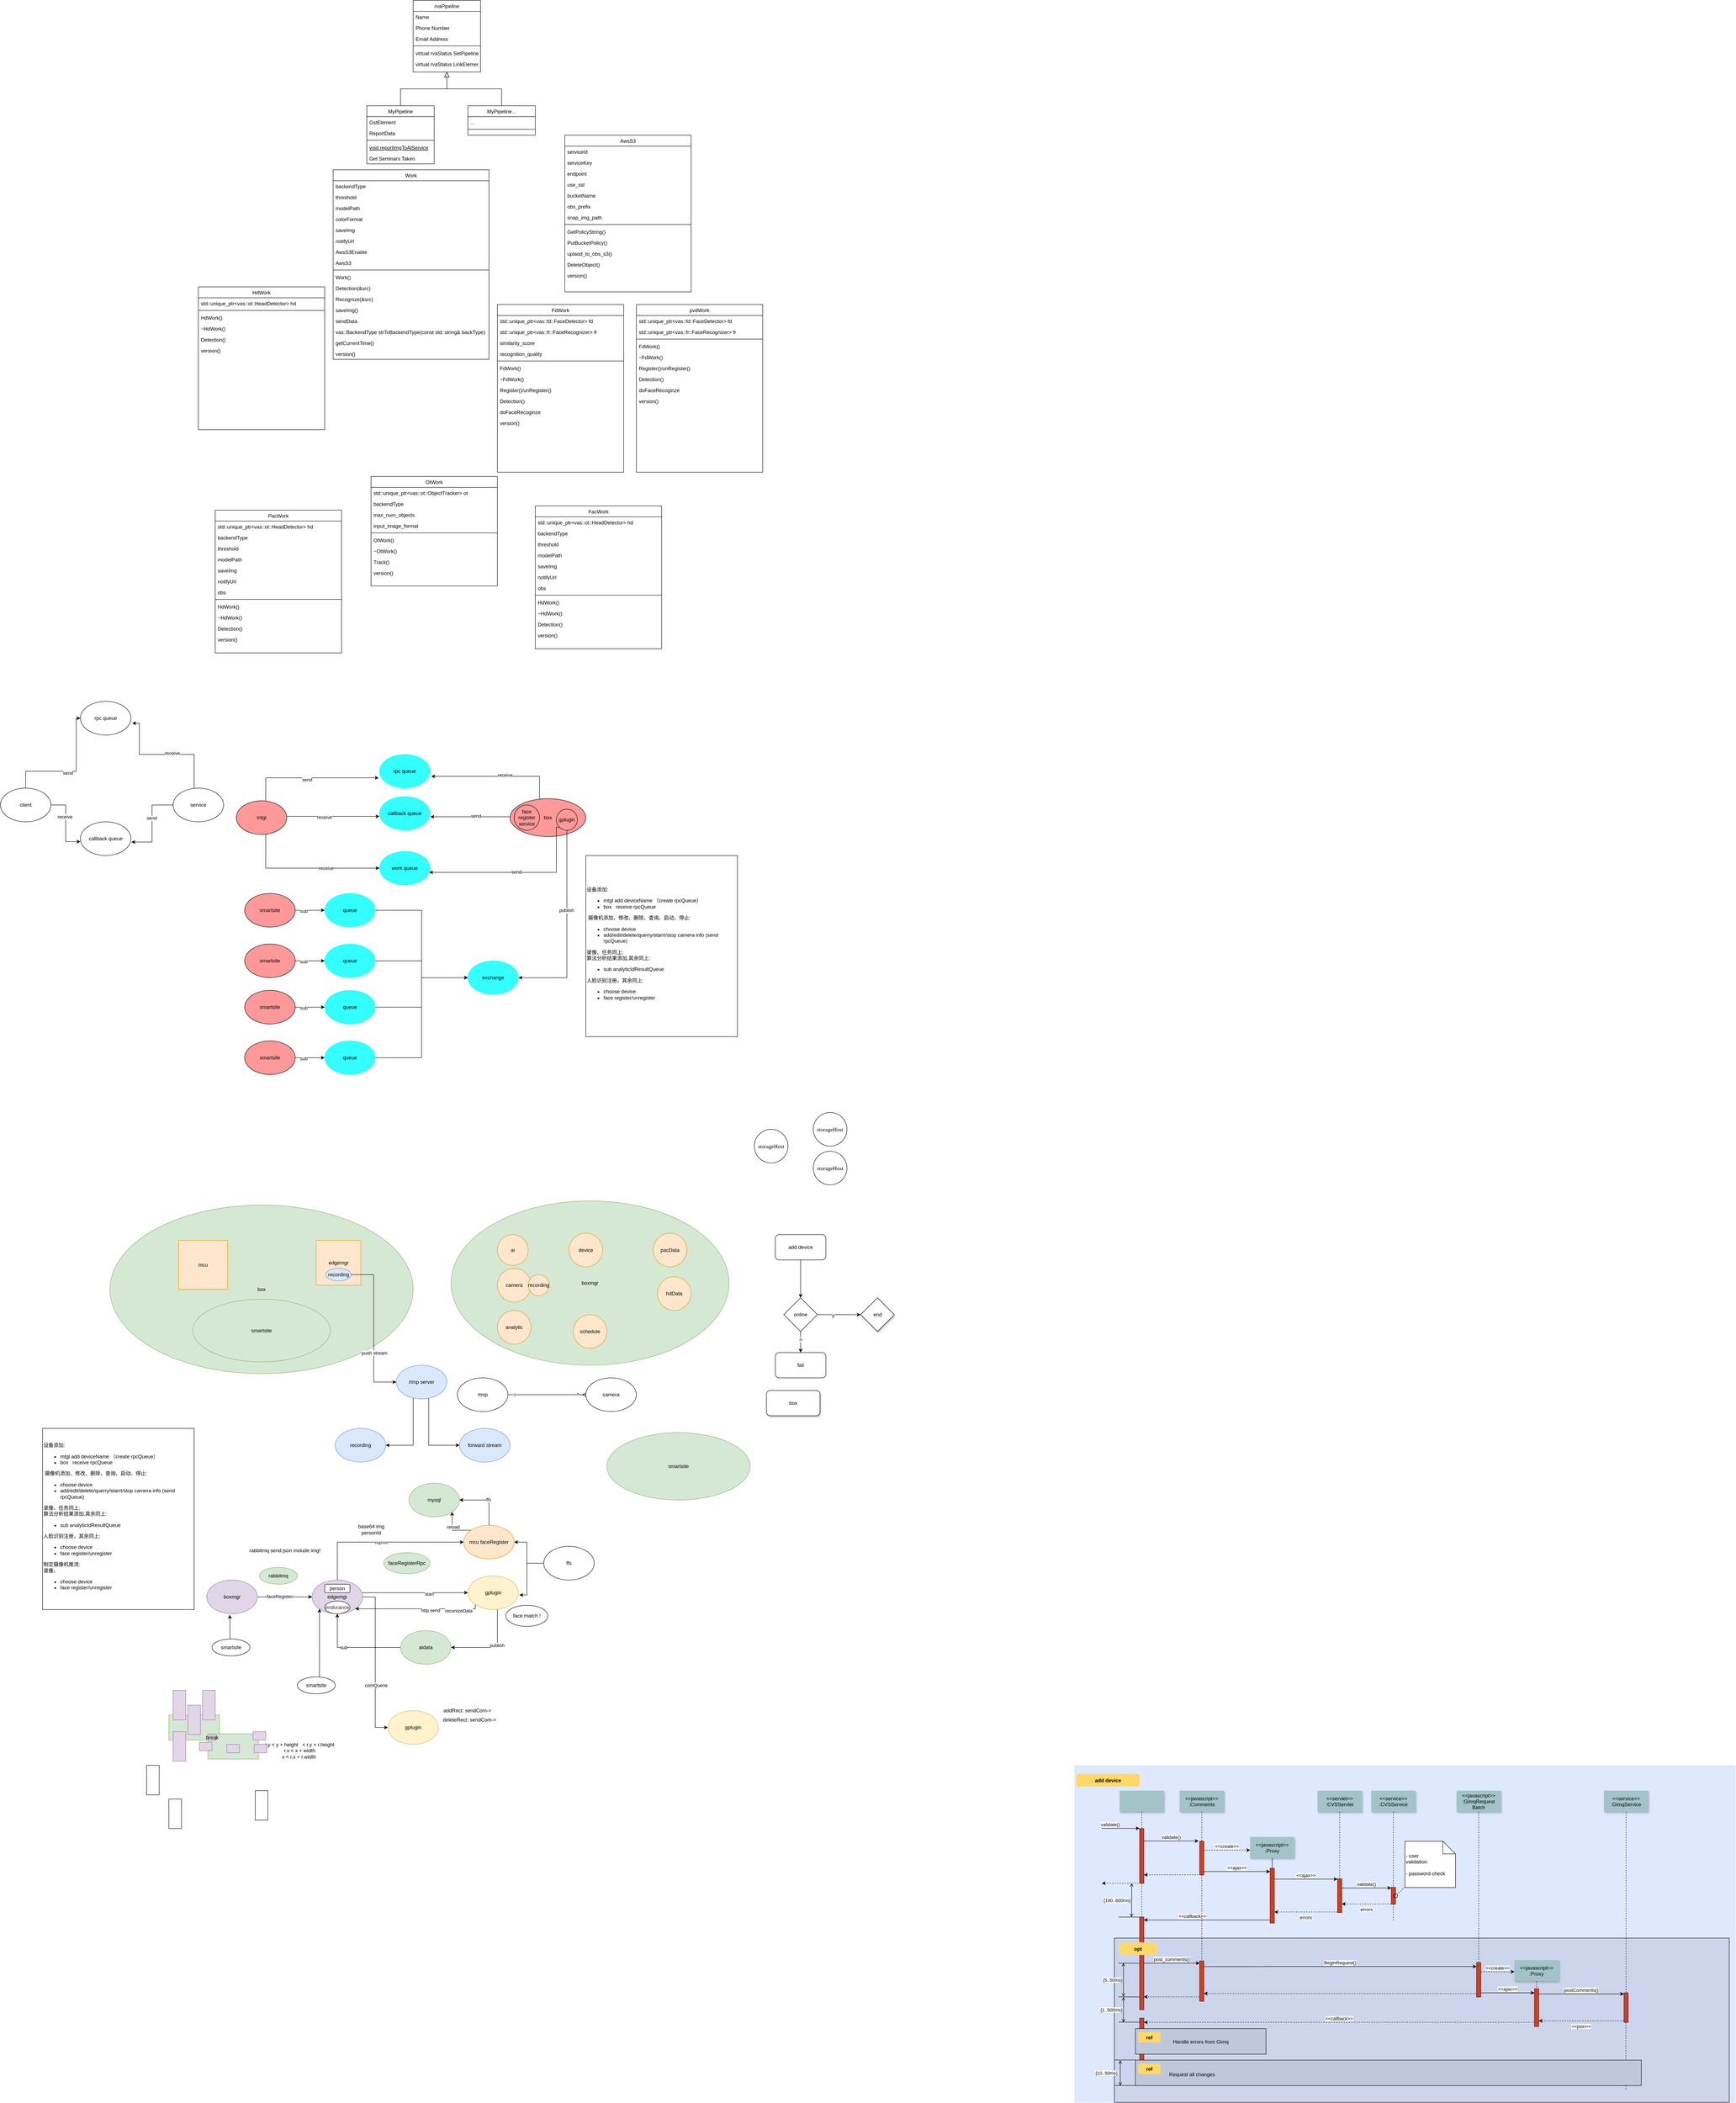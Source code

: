 <mxfile version="14.8.3" type="github">
  <diagram id="C5RBs43oDa-KdzZeNtuy" name="Page-1">
    <mxGraphModel dx="1956" dy="664" grid="1" gridSize="10" guides="1" tooltips="1" connect="1" arrows="1" fold="1" page="1" pageScale="1" pageWidth="827" pageHeight="1169" math="0" shadow="0">
      <root>
        <mxCell id="WIyWlLk6GJQsqaUBKTNV-0" />
        <mxCell id="WIyWlLk6GJQsqaUBKTNV-1" parent="WIyWlLk6GJQsqaUBKTNV-0" />
        <mxCell id="zkfFHV4jXpPFQw0GAbJ--0" value="rvaPipeline" style="swimlane;fontStyle=2;align=center;verticalAlign=top;childLayout=stackLayout;horizontal=1;startSize=26;horizontalStack=0;resizeParent=1;resizeLast=0;collapsible=1;marginBottom=0;rounded=0;shadow=0;strokeWidth=1;" parent="WIyWlLk6GJQsqaUBKTNV-1" vertex="1">
          <mxGeometry x="220" y="10" width="160" height="170" as="geometry">
            <mxRectangle x="230" y="140" width="160" height="26" as="alternateBounds" />
          </mxGeometry>
        </mxCell>
        <mxCell id="zkfFHV4jXpPFQw0GAbJ--1" value="Name" style="text;align=left;verticalAlign=top;spacingLeft=4;spacingRight=4;overflow=hidden;rotatable=0;points=[[0,0.5],[1,0.5]];portConstraint=eastwest;" parent="zkfFHV4jXpPFQw0GAbJ--0" vertex="1">
          <mxGeometry y="26" width="160" height="26" as="geometry" />
        </mxCell>
        <mxCell id="zkfFHV4jXpPFQw0GAbJ--2" value="Phone Number" style="text;align=left;verticalAlign=top;spacingLeft=4;spacingRight=4;overflow=hidden;rotatable=0;points=[[0,0.5],[1,0.5]];portConstraint=eastwest;rounded=0;shadow=0;html=0;" parent="zkfFHV4jXpPFQw0GAbJ--0" vertex="1">
          <mxGeometry y="52" width="160" height="26" as="geometry" />
        </mxCell>
        <mxCell id="zkfFHV4jXpPFQw0GAbJ--3" value="Email Address" style="text;align=left;verticalAlign=top;spacingLeft=4;spacingRight=4;overflow=hidden;rotatable=0;points=[[0,0.5],[1,0.5]];portConstraint=eastwest;rounded=0;shadow=0;html=0;" parent="zkfFHV4jXpPFQw0GAbJ--0" vertex="1">
          <mxGeometry y="78" width="160" height="26" as="geometry" />
        </mxCell>
        <mxCell id="zkfFHV4jXpPFQw0GAbJ--4" value="" style="line;html=1;strokeWidth=1;align=left;verticalAlign=middle;spacingTop=-1;spacingLeft=3;spacingRight=3;rotatable=0;labelPosition=right;points=[];portConstraint=eastwest;" parent="zkfFHV4jXpPFQw0GAbJ--0" vertex="1">
          <mxGeometry y="104" width="160" height="8" as="geometry" />
        </mxCell>
        <mxCell id="zkfFHV4jXpPFQw0GAbJ--5" value="virtual rvaStatus SetPipelineParams" style="text;align=left;verticalAlign=top;spacingLeft=4;spacingRight=4;overflow=hidden;rotatable=0;points=[[0,0.5],[1,0.5]];portConstraint=eastwest;" parent="zkfFHV4jXpPFQw0GAbJ--0" vertex="1">
          <mxGeometry y="112" width="160" height="26" as="geometry" />
        </mxCell>
        <mxCell id="EIuWIeSCN8ZFaZUn1zgs-3" value="virtual rvaStatus LinkElements()" style="text;align=left;verticalAlign=top;spacingLeft=4;spacingRight=4;overflow=hidden;rotatable=0;points=[[0,0.5],[1,0.5]];portConstraint=eastwest;" parent="zkfFHV4jXpPFQw0GAbJ--0" vertex="1">
          <mxGeometry y="138" width="160" height="26" as="geometry" />
        </mxCell>
        <mxCell id="zkfFHV4jXpPFQw0GAbJ--6" value="MyPipeline" style="swimlane;fontStyle=0;align=center;verticalAlign=top;childLayout=stackLayout;horizontal=1;startSize=26;horizontalStack=0;resizeParent=1;resizeLast=0;collapsible=1;marginBottom=0;rounded=0;shadow=0;strokeWidth=1;" parent="WIyWlLk6GJQsqaUBKTNV-1" vertex="1">
          <mxGeometry x="110" y="260" width="160" height="138" as="geometry">
            <mxRectangle x="130" y="380" width="160" height="26" as="alternateBounds" />
          </mxGeometry>
        </mxCell>
        <mxCell id="zkfFHV4jXpPFQw0GAbJ--7" value="GstElement" style="text;align=left;verticalAlign=top;spacingLeft=4;spacingRight=4;overflow=hidden;rotatable=0;points=[[0,0.5],[1,0.5]];portConstraint=eastwest;" parent="zkfFHV4jXpPFQw0GAbJ--6" vertex="1">
          <mxGeometry y="26" width="160" height="26" as="geometry" />
        </mxCell>
        <mxCell id="zkfFHV4jXpPFQw0GAbJ--8" value="ReportData" style="text;align=left;verticalAlign=top;spacingLeft=4;spacingRight=4;overflow=hidden;rotatable=0;points=[[0,0.5],[1,0.5]];portConstraint=eastwest;rounded=0;shadow=0;html=0;" parent="zkfFHV4jXpPFQw0GAbJ--6" vertex="1">
          <mxGeometry y="52" width="160" height="26" as="geometry" />
        </mxCell>
        <mxCell id="zkfFHV4jXpPFQw0GAbJ--9" value="" style="line;html=1;strokeWidth=1;align=left;verticalAlign=middle;spacingTop=-1;spacingLeft=3;spacingRight=3;rotatable=0;labelPosition=right;points=[];portConstraint=eastwest;" parent="zkfFHV4jXpPFQw0GAbJ--6" vertex="1">
          <mxGeometry y="78" width="160" height="8" as="geometry" />
        </mxCell>
        <mxCell id="zkfFHV4jXpPFQw0GAbJ--10" value="void reportImgToAlService" style="text;align=left;verticalAlign=top;spacingLeft=4;spacingRight=4;overflow=hidden;rotatable=0;points=[[0,0.5],[1,0.5]];portConstraint=eastwest;fontStyle=4;" parent="zkfFHV4jXpPFQw0GAbJ--6" vertex="1">
          <mxGeometry y="86" width="160" height="26" as="geometry" />
        </mxCell>
        <mxCell id="zkfFHV4jXpPFQw0GAbJ--11" value="Get Seminars Taken" style="text;align=left;verticalAlign=top;spacingLeft=4;spacingRight=4;overflow=hidden;rotatable=0;points=[[0,0.5],[1,0.5]];portConstraint=eastwest;" parent="zkfFHV4jXpPFQw0GAbJ--6" vertex="1">
          <mxGeometry y="112" width="160" height="26" as="geometry" />
        </mxCell>
        <mxCell id="zkfFHV4jXpPFQw0GAbJ--12" value="" style="endArrow=block;endSize=10;endFill=0;shadow=0;strokeWidth=1;rounded=0;edgeStyle=elbowEdgeStyle;elbow=vertical;" parent="WIyWlLk6GJQsqaUBKTNV-1" source="zkfFHV4jXpPFQw0GAbJ--6" target="zkfFHV4jXpPFQw0GAbJ--0" edge="1">
          <mxGeometry width="160" relative="1" as="geometry">
            <mxPoint x="190" y="103" as="sourcePoint" />
            <mxPoint x="190" y="103" as="targetPoint" />
          </mxGeometry>
        </mxCell>
        <mxCell id="zkfFHV4jXpPFQw0GAbJ--13" value="MyPipeline..." style="swimlane;fontStyle=0;align=center;verticalAlign=top;childLayout=stackLayout;horizontal=1;startSize=26;horizontalStack=0;resizeParent=1;resizeLast=0;collapsible=1;marginBottom=0;rounded=0;shadow=0;strokeWidth=1;" parent="WIyWlLk6GJQsqaUBKTNV-1" vertex="1">
          <mxGeometry x="350" y="260" width="160" height="70" as="geometry">
            <mxRectangle x="340" y="380" width="170" height="26" as="alternateBounds" />
          </mxGeometry>
        </mxCell>
        <mxCell id="zkfFHV4jXpPFQw0GAbJ--14" value="..." style="text;align=left;verticalAlign=top;spacingLeft=4;spacingRight=4;overflow=hidden;rotatable=0;points=[[0,0.5],[1,0.5]];portConstraint=eastwest;" parent="zkfFHV4jXpPFQw0GAbJ--13" vertex="1">
          <mxGeometry y="26" width="160" height="26" as="geometry" />
        </mxCell>
        <mxCell id="zkfFHV4jXpPFQw0GAbJ--15" value="" style="line;html=1;strokeWidth=1;align=left;verticalAlign=middle;spacingTop=-1;spacingLeft=3;spacingRight=3;rotatable=0;labelPosition=right;points=[];portConstraint=eastwest;" parent="zkfFHV4jXpPFQw0GAbJ--13" vertex="1">
          <mxGeometry y="52" width="160" height="8" as="geometry" />
        </mxCell>
        <mxCell id="zkfFHV4jXpPFQw0GAbJ--16" value="" style="endArrow=block;endSize=10;endFill=0;shadow=0;strokeWidth=1;rounded=0;edgeStyle=elbowEdgeStyle;elbow=vertical;" parent="WIyWlLk6GJQsqaUBKTNV-1" source="zkfFHV4jXpPFQw0GAbJ--13" target="zkfFHV4jXpPFQw0GAbJ--0" edge="1">
          <mxGeometry width="160" relative="1" as="geometry">
            <mxPoint x="200" y="273" as="sourcePoint" />
            <mxPoint x="300" y="171" as="targetPoint" />
          </mxGeometry>
        </mxCell>
        <mxCell id="EIuWIeSCN8ZFaZUn1zgs-45" value="HdWork" style="swimlane;fontStyle=0;align=center;verticalAlign=top;childLayout=stackLayout;horizontal=1;startSize=26;horizontalStack=0;resizeParent=1;resizeLast=0;collapsible=1;marginBottom=0;rounded=0;shadow=0;strokeWidth=1;" parent="WIyWlLk6GJQsqaUBKTNV-1" vertex="1">
          <mxGeometry x="-290" y="690" width="300" height="339" as="geometry">
            <mxRectangle x="508" y="120" width="160" height="26" as="alternateBounds" />
          </mxGeometry>
        </mxCell>
        <mxCell id="EIuWIeSCN8ZFaZUn1zgs-46" value="std::unique_ptr&lt;vas::ot::HeadDetector&gt; hd" style="text;align=left;verticalAlign=top;spacingLeft=4;spacingRight=4;overflow=hidden;rotatable=0;points=[[0,0.5],[1,0.5]];portConstraint=eastwest;" parent="EIuWIeSCN8ZFaZUn1zgs-45" vertex="1">
          <mxGeometry y="26" width="300" height="26" as="geometry" />
        </mxCell>
        <mxCell id="EIuWIeSCN8ZFaZUn1zgs-51" value="" style="line;html=1;strokeWidth=1;align=left;verticalAlign=middle;spacingTop=-1;spacingLeft=3;spacingRight=3;rotatable=0;labelPosition=right;points=[];portConstraint=eastwest;" parent="EIuWIeSCN8ZFaZUn1zgs-45" vertex="1">
          <mxGeometry y="52" width="300" height="8" as="geometry" />
        </mxCell>
        <mxCell id="EIuWIeSCN8ZFaZUn1zgs-52" value="HdWork()" style="text;align=left;verticalAlign=top;spacingLeft=4;spacingRight=4;overflow=hidden;rotatable=0;points=[[0,0.5],[1,0.5]];portConstraint=eastwest;" parent="EIuWIeSCN8ZFaZUn1zgs-45" vertex="1">
          <mxGeometry y="60" width="300" height="26" as="geometry" />
        </mxCell>
        <mxCell id="EIuWIeSCN8ZFaZUn1zgs-55" value="~HdWork()" style="text;align=left;verticalAlign=top;spacingLeft=4;spacingRight=4;overflow=hidden;rotatable=0;points=[[0,0.5],[1,0.5]];portConstraint=eastwest;" parent="EIuWIeSCN8ZFaZUn1zgs-45" vertex="1">
          <mxGeometry y="86" width="300" height="26" as="geometry" />
        </mxCell>
        <mxCell id="aHSUzF2l3U4_WT08x_av-0" value="Detection()" style="text;align=left;verticalAlign=top;spacingLeft=4;spacingRight=4;overflow=hidden;rotatable=0;points=[[0,0.5],[1,0.5]];portConstraint=eastwest;" parent="EIuWIeSCN8ZFaZUn1zgs-45" vertex="1">
          <mxGeometry y="112" width="300" height="26" as="geometry" />
        </mxCell>
        <mxCell id="aHSUzF2l3U4_WT08x_av-1" value="version()" style="text;align=left;verticalAlign=top;spacingLeft=4;spacingRight=4;overflow=hidden;rotatable=0;points=[[0,0.5],[1,0.5]];portConstraint=eastwest;" parent="EIuWIeSCN8ZFaZUn1zgs-45" vertex="1">
          <mxGeometry y="138" width="300" height="26" as="geometry" />
        </mxCell>
        <mxCell id="aHSUzF2l3U4_WT08x_av-2" value="FdWork" style="swimlane;fontStyle=0;align=center;verticalAlign=top;childLayout=stackLayout;horizontal=1;startSize=26;horizontalStack=0;resizeParent=1;resizeLast=0;collapsible=1;marginBottom=0;rounded=0;shadow=0;strokeWidth=1;" parent="WIyWlLk6GJQsqaUBKTNV-1" vertex="1">
          <mxGeometry x="420" y="732" width="300" height="398" as="geometry">
            <mxRectangle x="508" y="120" width="160" height="26" as="alternateBounds" />
          </mxGeometry>
        </mxCell>
        <mxCell id="aHSUzF2l3U4_WT08x_av-3" value="std::unique_ptr&lt;vas::fd::FaceDetector&gt; fd" style="text;align=left;verticalAlign=top;spacingLeft=4;spacingRight=4;overflow=hidden;rotatable=0;points=[[0,0.5],[1,0.5]];portConstraint=eastwest;" parent="aHSUzF2l3U4_WT08x_av-2" vertex="1">
          <mxGeometry y="26" width="300" height="26" as="geometry" />
        </mxCell>
        <mxCell id="wuCH2IQg_Po8L5Twyxa0-1" value="std::unique_ptr&lt;vas::fr::FaceRecognizer&gt; fr" style="text;align=left;verticalAlign=top;spacingLeft=4;spacingRight=4;overflow=hidden;rotatable=0;points=[[0,0.5],[1,0.5]];portConstraint=eastwest;" parent="aHSUzF2l3U4_WT08x_av-2" vertex="1">
          <mxGeometry y="52" width="300" height="26" as="geometry" />
        </mxCell>
        <mxCell id="wuCH2IQg_Po8L5Twyxa0-94" value="similarity_score" style="text;align=left;verticalAlign=top;spacingLeft=4;spacingRight=4;overflow=hidden;rotatable=0;points=[[0,0.5],[1,0.5]];portConstraint=eastwest;" parent="aHSUzF2l3U4_WT08x_av-2" vertex="1">
          <mxGeometry y="78" width="300" height="26" as="geometry" />
        </mxCell>
        <mxCell id="wuCH2IQg_Po8L5Twyxa0-95" value="recognition_quality" style="text;align=left;verticalAlign=top;spacingLeft=4;spacingRight=4;overflow=hidden;rotatable=0;points=[[0,0.5],[1,0.5]];portConstraint=eastwest;" parent="aHSUzF2l3U4_WT08x_av-2" vertex="1">
          <mxGeometry y="104" width="300" height="26" as="geometry" />
        </mxCell>
        <mxCell id="aHSUzF2l3U4_WT08x_av-10" value="" style="line;html=1;strokeWidth=1;align=left;verticalAlign=middle;spacingTop=-1;spacingLeft=3;spacingRight=3;rotatable=0;labelPosition=right;points=[];portConstraint=eastwest;" parent="aHSUzF2l3U4_WT08x_av-2" vertex="1">
          <mxGeometry y="130" width="300" height="8" as="geometry" />
        </mxCell>
        <mxCell id="aHSUzF2l3U4_WT08x_av-11" value="FdWork()" style="text;align=left;verticalAlign=top;spacingLeft=4;spacingRight=4;overflow=hidden;rotatable=0;points=[[0,0.5],[1,0.5]];portConstraint=eastwest;" parent="aHSUzF2l3U4_WT08x_av-2" vertex="1">
          <mxGeometry y="138" width="300" height="26" as="geometry" />
        </mxCell>
        <mxCell id="aHSUzF2l3U4_WT08x_av-12" value="~FdWork()" style="text;align=left;verticalAlign=top;spacingLeft=4;spacingRight=4;overflow=hidden;rotatable=0;points=[[0,0.5],[1,0.5]];portConstraint=eastwest;" parent="aHSUzF2l3U4_WT08x_av-2" vertex="1">
          <mxGeometry y="164" width="300" height="26" as="geometry" />
        </mxCell>
        <mxCell id="aHSUzF2l3U4_WT08x_av-13" value="Register()/unRegister()" style="text;align=left;verticalAlign=top;spacingLeft=4;spacingRight=4;overflow=hidden;rotatable=0;points=[[0,0.5],[1,0.5]];portConstraint=eastwest;" parent="aHSUzF2l3U4_WT08x_av-2" vertex="1">
          <mxGeometry y="190" width="300" height="26" as="geometry" />
        </mxCell>
        <mxCell id="aHSUzF2l3U4_WT08x_av-14" value="Detection()" style="text;align=left;verticalAlign=top;spacingLeft=4;spacingRight=4;overflow=hidden;rotatable=0;points=[[0,0.5],[1,0.5]];portConstraint=eastwest;" parent="aHSUzF2l3U4_WT08x_av-2" vertex="1">
          <mxGeometry y="216" width="300" height="26" as="geometry" />
        </mxCell>
        <mxCell id="wuCH2IQg_Po8L5Twyxa0-0" value="doFaceRecoginze" style="text;align=left;verticalAlign=top;spacingLeft=4;spacingRight=4;overflow=hidden;rotatable=0;points=[[0,0.5],[1,0.5]];portConstraint=eastwest;" parent="aHSUzF2l3U4_WT08x_av-2" vertex="1">
          <mxGeometry y="242" width="300" height="26" as="geometry" />
        </mxCell>
        <mxCell id="aHSUzF2l3U4_WT08x_av-16" value="version()" style="text;align=left;verticalAlign=top;spacingLeft=4;spacingRight=4;overflow=hidden;rotatable=0;points=[[0,0.5],[1,0.5]];portConstraint=eastwest;" parent="aHSUzF2l3U4_WT08x_av-2" vertex="1">
          <mxGeometry y="268" width="300" height="26" as="geometry" />
        </mxCell>
        <mxCell id="wuCH2IQg_Po8L5Twyxa0-3" value="PacWork" style="swimlane;fontStyle=0;align=center;verticalAlign=top;childLayout=stackLayout;horizontal=1;startSize=26;horizontalStack=0;resizeParent=1;resizeLast=0;collapsible=1;marginBottom=0;rounded=0;shadow=0;strokeWidth=1;" parent="WIyWlLk6GJQsqaUBKTNV-1" vertex="1">
          <mxGeometry x="-250" y="1220" width="300" height="339" as="geometry">
            <mxRectangle x="508" y="120" width="160" height="26" as="alternateBounds" />
          </mxGeometry>
        </mxCell>
        <mxCell id="wuCH2IQg_Po8L5Twyxa0-4" value="std::unique_ptr&lt;vas::ot::HeadDetector&gt; hd" style="text;align=left;verticalAlign=top;spacingLeft=4;spacingRight=4;overflow=hidden;rotatable=0;points=[[0,0.5],[1,0.5]];portConstraint=eastwest;" parent="wuCH2IQg_Po8L5Twyxa0-3" vertex="1">
          <mxGeometry y="26" width="300" height="26" as="geometry" />
        </mxCell>
        <mxCell id="wuCH2IQg_Po8L5Twyxa0-5" value="backendType" style="text;align=left;verticalAlign=top;spacingLeft=4;spacingRight=4;overflow=hidden;rotatable=0;points=[[0,0.5],[1,0.5]];portConstraint=eastwest;rounded=0;shadow=0;html=0;" parent="wuCH2IQg_Po8L5Twyxa0-3" vertex="1">
          <mxGeometry y="52" width="300" height="26" as="geometry" />
        </mxCell>
        <mxCell id="wuCH2IQg_Po8L5Twyxa0-6" value="threshold" style="text;align=left;verticalAlign=top;spacingLeft=4;spacingRight=4;overflow=hidden;rotatable=0;points=[[0,0.5],[1,0.5]];portConstraint=eastwest;rounded=0;shadow=0;html=0;" parent="wuCH2IQg_Po8L5Twyxa0-3" vertex="1">
          <mxGeometry y="78" width="300" height="26" as="geometry" />
        </mxCell>
        <mxCell id="wuCH2IQg_Po8L5Twyxa0-7" value="modelPath" style="text;align=left;verticalAlign=top;spacingLeft=4;spacingRight=4;overflow=hidden;rotatable=0;points=[[0,0.5],[1,0.5]];portConstraint=eastwest;rounded=0;shadow=0;html=0;" parent="wuCH2IQg_Po8L5Twyxa0-3" vertex="1">
          <mxGeometry y="104" width="300" height="26" as="geometry" />
        </mxCell>
        <mxCell id="wuCH2IQg_Po8L5Twyxa0-8" value="saveImg" style="text;align=left;verticalAlign=top;spacingLeft=4;spacingRight=4;overflow=hidden;rotatable=0;points=[[0,0.5],[1,0.5]];portConstraint=eastwest;rounded=0;shadow=0;html=0;" parent="wuCH2IQg_Po8L5Twyxa0-3" vertex="1">
          <mxGeometry y="130" width="300" height="26" as="geometry" />
        </mxCell>
        <mxCell id="wuCH2IQg_Po8L5Twyxa0-9" value="notifyUrl" style="text;align=left;verticalAlign=top;spacingLeft=4;spacingRight=4;overflow=hidden;rotatable=0;points=[[0,0.5],[1,0.5]];portConstraint=eastwest;rounded=0;shadow=0;html=0;" parent="wuCH2IQg_Po8L5Twyxa0-3" vertex="1">
          <mxGeometry y="156" width="300" height="26" as="geometry" />
        </mxCell>
        <mxCell id="wuCH2IQg_Po8L5Twyxa0-10" value="obs" style="text;align=left;verticalAlign=top;spacingLeft=4;spacingRight=4;overflow=hidden;rotatable=0;points=[[0,0.5],[1,0.5]];portConstraint=eastwest;rounded=0;shadow=0;html=0;" parent="wuCH2IQg_Po8L5Twyxa0-3" vertex="1">
          <mxGeometry y="182" width="300" height="26" as="geometry" />
        </mxCell>
        <mxCell id="wuCH2IQg_Po8L5Twyxa0-11" value="" style="line;html=1;strokeWidth=1;align=left;verticalAlign=middle;spacingTop=-1;spacingLeft=3;spacingRight=3;rotatable=0;labelPosition=right;points=[];portConstraint=eastwest;" parent="wuCH2IQg_Po8L5Twyxa0-3" vertex="1">
          <mxGeometry y="208" width="300" height="8" as="geometry" />
        </mxCell>
        <mxCell id="wuCH2IQg_Po8L5Twyxa0-12" value="HdWork()" style="text;align=left;verticalAlign=top;spacingLeft=4;spacingRight=4;overflow=hidden;rotatable=0;points=[[0,0.5],[1,0.5]];portConstraint=eastwest;" parent="wuCH2IQg_Po8L5Twyxa0-3" vertex="1">
          <mxGeometry y="216" width="300" height="26" as="geometry" />
        </mxCell>
        <mxCell id="wuCH2IQg_Po8L5Twyxa0-13" value="~HdWork()" style="text;align=left;verticalAlign=top;spacingLeft=4;spacingRight=4;overflow=hidden;rotatable=0;points=[[0,0.5],[1,0.5]];portConstraint=eastwest;" parent="wuCH2IQg_Po8L5Twyxa0-3" vertex="1">
          <mxGeometry y="242" width="300" height="26" as="geometry" />
        </mxCell>
        <mxCell id="wuCH2IQg_Po8L5Twyxa0-14" value="Detection()" style="text;align=left;verticalAlign=top;spacingLeft=4;spacingRight=4;overflow=hidden;rotatable=0;points=[[0,0.5],[1,0.5]];portConstraint=eastwest;" parent="wuCH2IQg_Po8L5Twyxa0-3" vertex="1">
          <mxGeometry y="268" width="300" height="26" as="geometry" />
        </mxCell>
        <mxCell id="wuCH2IQg_Po8L5Twyxa0-15" value="version()" style="text;align=left;verticalAlign=top;spacingLeft=4;spacingRight=4;overflow=hidden;rotatable=0;points=[[0,0.5],[1,0.5]];portConstraint=eastwest;" parent="wuCH2IQg_Po8L5Twyxa0-3" vertex="1">
          <mxGeometry y="294" width="300" height="26" as="geometry" />
        </mxCell>
        <mxCell id="wuCH2IQg_Po8L5Twyxa0-17" value="OtWork" style="swimlane;fontStyle=0;align=center;verticalAlign=top;childLayout=stackLayout;horizontal=1;startSize=26;horizontalStack=0;resizeParent=1;resizeLast=0;collapsible=1;marginBottom=0;rounded=0;shadow=0;strokeWidth=1;" parent="WIyWlLk6GJQsqaUBKTNV-1" vertex="1">
          <mxGeometry x="120" y="1140" width="300" height="260" as="geometry">
            <mxRectangle x="508" y="120" width="160" height="26" as="alternateBounds" />
          </mxGeometry>
        </mxCell>
        <mxCell id="wuCH2IQg_Po8L5Twyxa0-18" value="std::unique_ptr&lt;vas::ot::ObjectTracker&gt; ot" style="text;align=left;verticalAlign=top;spacingLeft=4;spacingRight=4;overflow=hidden;rotatable=0;points=[[0,0.5],[1,0.5]];portConstraint=eastwest;" parent="wuCH2IQg_Po8L5Twyxa0-17" vertex="1">
          <mxGeometry y="26" width="300" height="26" as="geometry" />
        </mxCell>
        <mxCell id="wuCH2IQg_Po8L5Twyxa0-19" value="backendType" style="text;align=left;verticalAlign=top;spacingLeft=4;spacingRight=4;overflow=hidden;rotatable=0;points=[[0,0.5],[1,0.5]];portConstraint=eastwest;rounded=0;shadow=0;html=0;" parent="wuCH2IQg_Po8L5Twyxa0-17" vertex="1">
          <mxGeometry y="52" width="300" height="26" as="geometry" />
        </mxCell>
        <mxCell id="wuCH2IQg_Po8L5Twyxa0-21" value="max_num_objects" style="text;align=left;verticalAlign=top;spacingLeft=4;spacingRight=4;overflow=hidden;rotatable=0;points=[[0,0.5],[1,0.5]];portConstraint=eastwest;rounded=0;shadow=0;html=0;" parent="wuCH2IQg_Po8L5Twyxa0-17" vertex="1">
          <mxGeometry y="78" width="300" height="26" as="geometry" />
        </mxCell>
        <mxCell id="wuCH2IQg_Po8L5Twyxa0-22" value="input_image_format" style="text;align=left;verticalAlign=top;spacingLeft=4;spacingRight=4;overflow=hidden;rotatable=0;points=[[0,0.5],[1,0.5]];portConstraint=eastwest;rounded=0;shadow=0;html=0;" parent="wuCH2IQg_Po8L5Twyxa0-17" vertex="1">
          <mxGeometry y="104" width="300" height="26" as="geometry" />
        </mxCell>
        <mxCell id="wuCH2IQg_Po8L5Twyxa0-25" value="" style="line;html=1;strokeWidth=1;align=left;verticalAlign=middle;spacingTop=-1;spacingLeft=3;spacingRight=3;rotatable=0;labelPosition=right;points=[];portConstraint=eastwest;" parent="wuCH2IQg_Po8L5Twyxa0-17" vertex="1">
          <mxGeometry y="130" width="300" height="8" as="geometry" />
        </mxCell>
        <mxCell id="wuCH2IQg_Po8L5Twyxa0-26" value="OtWork()" style="text;align=left;verticalAlign=top;spacingLeft=4;spacingRight=4;overflow=hidden;rotatable=0;points=[[0,0.5],[1,0.5]];portConstraint=eastwest;" parent="wuCH2IQg_Po8L5Twyxa0-17" vertex="1">
          <mxGeometry y="138" width="300" height="26" as="geometry" />
        </mxCell>
        <mxCell id="wuCH2IQg_Po8L5Twyxa0-27" value="~OtWork()" style="text;align=left;verticalAlign=top;spacingLeft=4;spacingRight=4;overflow=hidden;rotatable=0;points=[[0,0.5],[1,0.5]];portConstraint=eastwest;" parent="wuCH2IQg_Po8L5Twyxa0-17" vertex="1">
          <mxGeometry y="164" width="300" height="26" as="geometry" />
        </mxCell>
        <mxCell id="wuCH2IQg_Po8L5Twyxa0-28" value="Track()" style="text;align=left;verticalAlign=top;spacingLeft=4;spacingRight=4;overflow=hidden;rotatable=0;points=[[0,0.5],[1,0.5]];portConstraint=eastwest;" parent="wuCH2IQg_Po8L5Twyxa0-17" vertex="1">
          <mxGeometry y="190" width="300" height="26" as="geometry" />
        </mxCell>
        <mxCell id="wuCH2IQg_Po8L5Twyxa0-29" value="version()" style="text;align=left;verticalAlign=top;spacingLeft=4;spacingRight=4;overflow=hidden;rotatable=0;points=[[0,0.5],[1,0.5]];portConstraint=eastwest;" parent="wuCH2IQg_Po8L5Twyxa0-17" vertex="1">
          <mxGeometry y="216" width="300" height="26" as="geometry" />
        </mxCell>
        <mxCell id="wuCH2IQg_Po8L5Twyxa0-30" value="FacWork" style="swimlane;fontStyle=0;align=center;verticalAlign=top;childLayout=stackLayout;horizontal=1;startSize=26;horizontalStack=0;resizeParent=1;resizeLast=0;collapsible=1;marginBottom=0;rounded=0;shadow=0;strokeWidth=1;" parent="WIyWlLk6GJQsqaUBKTNV-1" vertex="1">
          <mxGeometry x="510" y="1210" width="300" height="339" as="geometry">
            <mxRectangle x="508" y="120" width="160" height="26" as="alternateBounds" />
          </mxGeometry>
        </mxCell>
        <mxCell id="wuCH2IQg_Po8L5Twyxa0-31" value="std::unique_ptr&lt;vas::ot::HeadDetector&gt; hd" style="text;align=left;verticalAlign=top;spacingLeft=4;spacingRight=4;overflow=hidden;rotatable=0;points=[[0,0.5],[1,0.5]];portConstraint=eastwest;" parent="wuCH2IQg_Po8L5Twyxa0-30" vertex="1">
          <mxGeometry y="26" width="300" height="26" as="geometry" />
        </mxCell>
        <mxCell id="wuCH2IQg_Po8L5Twyxa0-32" value="backendType" style="text;align=left;verticalAlign=top;spacingLeft=4;spacingRight=4;overflow=hidden;rotatable=0;points=[[0,0.5],[1,0.5]];portConstraint=eastwest;rounded=0;shadow=0;html=0;" parent="wuCH2IQg_Po8L5Twyxa0-30" vertex="1">
          <mxGeometry y="52" width="300" height="26" as="geometry" />
        </mxCell>
        <mxCell id="wuCH2IQg_Po8L5Twyxa0-33" value="threshold" style="text;align=left;verticalAlign=top;spacingLeft=4;spacingRight=4;overflow=hidden;rotatable=0;points=[[0,0.5],[1,0.5]];portConstraint=eastwest;rounded=0;shadow=0;html=0;" parent="wuCH2IQg_Po8L5Twyxa0-30" vertex="1">
          <mxGeometry y="78" width="300" height="26" as="geometry" />
        </mxCell>
        <mxCell id="wuCH2IQg_Po8L5Twyxa0-34" value="modelPath" style="text;align=left;verticalAlign=top;spacingLeft=4;spacingRight=4;overflow=hidden;rotatable=0;points=[[0,0.5],[1,0.5]];portConstraint=eastwest;rounded=0;shadow=0;html=0;" parent="wuCH2IQg_Po8L5Twyxa0-30" vertex="1">
          <mxGeometry y="104" width="300" height="26" as="geometry" />
        </mxCell>
        <mxCell id="wuCH2IQg_Po8L5Twyxa0-35" value="saveImg" style="text;align=left;verticalAlign=top;spacingLeft=4;spacingRight=4;overflow=hidden;rotatable=0;points=[[0,0.5],[1,0.5]];portConstraint=eastwest;rounded=0;shadow=0;html=0;" parent="wuCH2IQg_Po8L5Twyxa0-30" vertex="1">
          <mxGeometry y="130" width="300" height="26" as="geometry" />
        </mxCell>
        <mxCell id="wuCH2IQg_Po8L5Twyxa0-36" value="notifyUrl" style="text;align=left;verticalAlign=top;spacingLeft=4;spacingRight=4;overflow=hidden;rotatable=0;points=[[0,0.5],[1,0.5]];portConstraint=eastwest;rounded=0;shadow=0;html=0;" parent="wuCH2IQg_Po8L5Twyxa0-30" vertex="1">
          <mxGeometry y="156" width="300" height="26" as="geometry" />
        </mxCell>
        <mxCell id="wuCH2IQg_Po8L5Twyxa0-37" value="obs" style="text;align=left;verticalAlign=top;spacingLeft=4;spacingRight=4;overflow=hidden;rotatable=0;points=[[0,0.5],[1,0.5]];portConstraint=eastwest;rounded=0;shadow=0;html=0;" parent="wuCH2IQg_Po8L5Twyxa0-30" vertex="1">
          <mxGeometry y="182" width="300" height="26" as="geometry" />
        </mxCell>
        <mxCell id="wuCH2IQg_Po8L5Twyxa0-38" value="" style="line;html=1;strokeWidth=1;align=left;verticalAlign=middle;spacingTop=-1;spacingLeft=3;spacingRight=3;rotatable=0;labelPosition=right;points=[];portConstraint=eastwest;" parent="wuCH2IQg_Po8L5Twyxa0-30" vertex="1">
          <mxGeometry y="208" width="300" height="8" as="geometry" />
        </mxCell>
        <mxCell id="wuCH2IQg_Po8L5Twyxa0-39" value="HdWork()" style="text;align=left;verticalAlign=top;spacingLeft=4;spacingRight=4;overflow=hidden;rotatable=0;points=[[0,0.5],[1,0.5]];portConstraint=eastwest;" parent="wuCH2IQg_Po8L5Twyxa0-30" vertex="1">
          <mxGeometry y="216" width="300" height="26" as="geometry" />
        </mxCell>
        <mxCell id="wuCH2IQg_Po8L5Twyxa0-40" value="~HdWork()" style="text;align=left;verticalAlign=top;spacingLeft=4;spacingRight=4;overflow=hidden;rotatable=0;points=[[0,0.5],[1,0.5]];portConstraint=eastwest;" parent="wuCH2IQg_Po8L5Twyxa0-30" vertex="1">
          <mxGeometry y="242" width="300" height="26" as="geometry" />
        </mxCell>
        <mxCell id="wuCH2IQg_Po8L5Twyxa0-41" value="Detection()" style="text;align=left;verticalAlign=top;spacingLeft=4;spacingRight=4;overflow=hidden;rotatable=0;points=[[0,0.5],[1,0.5]];portConstraint=eastwest;" parent="wuCH2IQg_Po8L5Twyxa0-30" vertex="1">
          <mxGeometry y="268" width="300" height="26" as="geometry" />
        </mxCell>
        <mxCell id="wuCH2IQg_Po8L5Twyxa0-42" value="version()" style="text;align=left;verticalAlign=top;spacingLeft=4;spacingRight=4;overflow=hidden;rotatable=0;points=[[0,0.5],[1,0.5]];portConstraint=eastwest;" parent="wuCH2IQg_Po8L5Twyxa0-30" vertex="1">
          <mxGeometry y="294" width="300" height="26" as="geometry" />
        </mxCell>
        <mxCell id="wuCH2IQg_Po8L5Twyxa0-45" value="Work" style="swimlane;fontStyle=0;align=center;verticalAlign=top;childLayout=stackLayout;horizontal=1;startSize=26;horizontalStack=0;resizeParent=1;resizeLast=0;collapsible=1;marginBottom=0;rounded=0;shadow=0;strokeWidth=1;" parent="WIyWlLk6GJQsqaUBKTNV-1" vertex="1">
          <mxGeometry x="30" y="412" width="370" height="450" as="geometry">
            <mxRectangle x="508" y="120" width="160" height="26" as="alternateBounds" />
          </mxGeometry>
        </mxCell>
        <mxCell id="wuCH2IQg_Po8L5Twyxa0-47" value="backendType" style="text;align=left;verticalAlign=top;spacingLeft=4;spacingRight=4;overflow=hidden;rotatable=0;points=[[0,0.5],[1,0.5]];portConstraint=eastwest;rounded=0;shadow=0;html=0;" parent="wuCH2IQg_Po8L5Twyxa0-45" vertex="1">
          <mxGeometry y="26" width="370" height="26" as="geometry" />
        </mxCell>
        <mxCell id="wuCH2IQg_Po8L5Twyxa0-48" value="threshold" style="text;align=left;verticalAlign=top;spacingLeft=4;spacingRight=4;overflow=hidden;rotatable=0;points=[[0,0.5],[1,0.5]];portConstraint=eastwest;rounded=0;shadow=0;html=0;" parent="wuCH2IQg_Po8L5Twyxa0-45" vertex="1">
          <mxGeometry y="52" width="370" height="26" as="geometry" />
        </mxCell>
        <mxCell id="wuCH2IQg_Po8L5Twyxa0-49" value="modelPath" style="text;align=left;verticalAlign=top;spacingLeft=4;spacingRight=4;overflow=hidden;rotatable=0;points=[[0,0.5],[1,0.5]];portConstraint=eastwest;rounded=0;shadow=0;html=0;" parent="wuCH2IQg_Po8L5Twyxa0-45" vertex="1">
          <mxGeometry y="78" width="370" height="26" as="geometry" />
        </mxCell>
        <mxCell id="wuCH2IQg_Po8L5Twyxa0-51" value="colorFormat" style="text;align=left;verticalAlign=top;spacingLeft=4;spacingRight=4;overflow=hidden;rotatable=0;points=[[0,0.5],[1,0.5]];portConstraint=eastwest;rounded=0;shadow=0;html=0;" parent="wuCH2IQg_Po8L5Twyxa0-45" vertex="1">
          <mxGeometry y="104" width="370" height="26" as="geometry" />
        </mxCell>
        <mxCell id="wuCH2IQg_Po8L5Twyxa0-50" value="saveImg" style="text;align=left;verticalAlign=top;spacingLeft=4;spacingRight=4;overflow=hidden;rotatable=0;points=[[0,0.5],[1,0.5]];portConstraint=eastwest;rounded=0;shadow=0;html=0;" parent="wuCH2IQg_Po8L5Twyxa0-45" vertex="1">
          <mxGeometry y="130" width="370" height="26" as="geometry" />
        </mxCell>
        <mxCell id="wuCH2IQg_Po8L5Twyxa0-78" value="notifyUrl" style="text;align=left;verticalAlign=top;spacingLeft=4;spacingRight=4;overflow=hidden;rotatable=0;points=[[0,0.5],[1,0.5]];portConstraint=eastwest;rounded=0;shadow=0;html=0;" parent="wuCH2IQg_Po8L5Twyxa0-45" vertex="1">
          <mxGeometry y="156" width="370" height="26" as="geometry" />
        </mxCell>
        <mxCell id="wuCH2IQg_Po8L5Twyxa0-52" value="AwsS3Enable" style="text;align=left;verticalAlign=top;spacingLeft=4;spacingRight=4;overflow=hidden;rotatable=0;points=[[0,0.5],[1,0.5]];portConstraint=eastwest;rounded=0;shadow=0;html=0;" parent="wuCH2IQg_Po8L5Twyxa0-45" vertex="1">
          <mxGeometry y="182" width="370" height="26" as="geometry" />
        </mxCell>
        <mxCell id="wuCH2IQg_Po8L5Twyxa0-97" value="AwsS3" style="text;align=left;verticalAlign=top;spacingLeft=4;spacingRight=4;overflow=hidden;rotatable=0;points=[[0,0.5],[1,0.5]];portConstraint=eastwest;rounded=0;shadow=0;html=0;" parent="wuCH2IQg_Po8L5Twyxa0-45" vertex="1">
          <mxGeometry y="208" width="370" height="26" as="geometry" />
        </mxCell>
        <mxCell id="wuCH2IQg_Po8L5Twyxa0-53" value="" style="line;html=1;strokeWidth=1;align=left;verticalAlign=middle;spacingTop=-1;spacingLeft=3;spacingRight=3;rotatable=0;labelPosition=right;points=[];portConstraint=eastwest;" parent="wuCH2IQg_Po8L5Twyxa0-45" vertex="1">
          <mxGeometry y="234" width="370" height="8" as="geometry" />
        </mxCell>
        <mxCell id="wuCH2IQg_Po8L5Twyxa0-54" value="Work()" style="text;align=left;verticalAlign=top;spacingLeft=4;spacingRight=4;overflow=hidden;rotatable=0;points=[[0,0.5],[1,0.5]];portConstraint=eastwest;" parent="wuCH2IQg_Po8L5Twyxa0-45" vertex="1">
          <mxGeometry y="242" width="370" height="26" as="geometry" />
        </mxCell>
        <mxCell id="wuCH2IQg_Po8L5Twyxa0-56" value="Detection(&amp;src)" style="text;align=left;verticalAlign=top;spacingLeft=4;spacingRight=4;overflow=hidden;rotatable=0;points=[[0,0.5],[1,0.5]];portConstraint=eastwest;" parent="wuCH2IQg_Po8L5Twyxa0-45" vertex="1">
          <mxGeometry y="268" width="370" height="26" as="geometry" />
        </mxCell>
        <mxCell id="B-1sp_UQPxZxmX_SxxcJ-0" value="Recognize(&amp;src)" style="text;align=left;verticalAlign=top;spacingLeft=4;spacingRight=4;overflow=hidden;rotatable=0;points=[[0,0.5],[1,0.5]];portConstraint=eastwest;" parent="wuCH2IQg_Po8L5Twyxa0-45" vertex="1">
          <mxGeometry y="294" width="370" height="26" as="geometry" />
        </mxCell>
        <mxCell id="wuCH2IQg_Po8L5Twyxa0-59" value="saveImg()" style="text;align=left;verticalAlign=top;spacingLeft=4;spacingRight=4;overflow=hidden;rotatable=0;points=[[0,0.5],[1,0.5]];portConstraint=eastwest;" parent="wuCH2IQg_Po8L5Twyxa0-45" vertex="1">
          <mxGeometry y="320" width="370" height="26" as="geometry" />
        </mxCell>
        <mxCell id="wuCH2IQg_Po8L5Twyxa0-57" value="sendData" style="text;align=left;verticalAlign=top;spacingLeft=4;spacingRight=4;overflow=hidden;rotatable=0;points=[[0,0.5],[1,0.5]];portConstraint=eastwest;" parent="wuCH2IQg_Po8L5Twyxa0-45" vertex="1">
          <mxGeometry y="346" width="370" height="26" as="geometry" />
        </mxCell>
        <mxCell id="wuCH2IQg_Po8L5Twyxa0-98" value="vas::BackendType strToBackendType(const std::string&amp; backType)" style="text;align=left;verticalAlign=top;spacingLeft=4;spacingRight=4;overflow=hidden;rotatable=0;points=[[0,0.5],[1,0.5]];portConstraint=eastwest;" parent="wuCH2IQg_Po8L5Twyxa0-45" vertex="1">
          <mxGeometry y="372" width="370" height="26" as="geometry" />
        </mxCell>
        <mxCell id="wuCH2IQg_Po8L5Twyxa0-99" value="getCurrentTime()" style="text;align=left;verticalAlign=top;spacingLeft=4;spacingRight=4;overflow=hidden;rotatable=0;points=[[0,0.5],[1,0.5]];portConstraint=eastwest;" parent="wuCH2IQg_Po8L5Twyxa0-45" vertex="1">
          <mxGeometry y="398" width="370" height="26" as="geometry" />
        </mxCell>
        <mxCell id="wuCH2IQg_Po8L5Twyxa0-58" value="version()" style="text;align=left;verticalAlign=top;spacingLeft=4;spacingRight=4;overflow=hidden;rotatable=0;points=[[0,0.5],[1,0.5]];portConstraint=eastwest;" parent="wuCH2IQg_Po8L5Twyxa0-45" vertex="1">
          <mxGeometry y="424" width="370" height="26" as="geometry" />
        </mxCell>
        <mxCell id="wuCH2IQg_Po8L5Twyxa0-61" value="pvdWork" style="swimlane;fontStyle=0;align=center;verticalAlign=top;childLayout=stackLayout;horizontal=1;startSize=26;horizontalStack=0;resizeParent=1;resizeLast=0;collapsible=1;marginBottom=0;rounded=0;shadow=0;strokeWidth=1;" parent="WIyWlLk6GJQsqaUBKTNV-1" vertex="1">
          <mxGeometry x="750" y="732" width="300" height="398" as="geometry">
            <mxRectangle x="508" y="120" width="160" height="26" as="alternateBounds" />
          </mxGeometry>
        </mxCell>
        <mxCell id="wuCH2IQg_Po8L5Twyxa0-62" value="std::unique_ptr&lt;vas::fd::FaceDetector&gt; fd" style="text;align=left;verticalAlign=top;spacingLeft=4;spacingRight=4;overflow=hidden;rotatable=0;points=[[0,0.5],[1,0.5]];portConstraint=eastwest;" parent="wuCH2IQg_Po8L5Twyxa0-61" vertex="1">
          <mxGeometry y="26" width="300" height="26" as="geometry" />
        </mxCell>
        <mxCell id="wuCH2IQg_Po8L5Twyxa0-63" value="std::unique_ptr&lt;vas::fr::FaceRecognizer&gt; fr" style="text;align=left;verticalAlign=top;spacingLeft=4;spacingRight=4;overflow=hidden;rotatable=0;points=[[0,0.5],[1,0.5]];portConstraint=eastwest;" parent="wuCH2IQg_Po8L5Twyxa0-61" vertex="1">
          <mxGeometry y="52" width="300" height="26" as="geometry" />
        </mxCell>
        <mxCell id="wuCH2IQg_Po8L5Twyxa0-70" value="" style="line;html=1;strokeWidth=1;align=left;verticalAlign=middle;spacingTop=-1;spacingLeft=3;spacingRight=3;rotatable=0;labelPosition=right;points=[];portConstraint=eastwest;" parent="wuCH2IQg_Po8L5Twyxa0-61" vertex="1">
          <mxGeometry y="78" width="300" height="8" as="geometry" />
        </mxCell>
        <mxCell id="wuCH2IQg_Po8L5Twyxa0-71" value="FdWork()" style="text;align=left;verticalAlign=top;spacingLeft=4;spacingRight=4;overflow=hidden;rotatable=0;points=[[0,0.5],[1,0.5]];portConstraint=eastwest;" parent="wuCH2IQg_Po8L5Twyxa0-61" vertex="1">
          <mxGeometry y="86" width="300" height="26" as="geometry" />
        </mxCell>
        <mxCell id="wuCH2IQg_Po8L5Twyxa0-72" value="~FdWork()" style="text;align=left;verticalAlign=top;spacingLeft=4;spacingRight=4;overflow=hidden;rotatable=0;points=[[0,0.5],[1,0.5]];portConstraint=eastwest;" parent="wuCH2IQg_Po8L5Twyxa0-61" vertex="1">
          <mxGeometry y="112" width="300" height="26" as="geometry" />
        </mxCell>
        <mxCell id="wuCH2IQg_Po8L5Twyxa0-73" value="Register()/unRegister()" style="text;align=left;verticalAlign=top;spacingLeft=4;spacingRight=4;overflow=hidden;rotatable=0;points=[[0,0.5],[1,0.5]];portConstraint=eastwest;" parent="wuCH2IQg_Po8L5Twyxa0-61" vertex="1">
          <mxGeometry y="138" width="300" height="26" as="geometry" />
        </mxCell>
        <mxCell id="wuCH2IQg_Po8L5Twyxa0-74" value="Detection()" style="text;align=left;verticalAlign=top;spacingLeft=4;spacingRight=4;overflow=hidden;rotatable=0;points=[[0,0.5],[1,0.5]];portConstraint=eastwest;" parent="wuCH2IQg_Po8L5Twyxa0-61" vertex="1">
          <mxGeometry y="164" width="300" height="26" as="geometry" />
        </mxCell>
        <mxCell id="wuCH2IQg_Po8L5Twyxa0-75" value="doFaceRecoginze" style="text;align=left;verticalAlign=top;spacingLeft=4;spacingRight=4;overflow=hidden;rotatable=0;points=[[0,0.5],[1,0.5]];portConstraint=eastwest;" parent="wuCH2IQg_Po8L5Twyxa0-61" vertex="1">
          <mxGeometry y="190" width="300" height="26" as="geometry" />
        </mxCell>
        <mxCell id="wuCH2IQg_Po8L5Twyxa0-76" value="version()" style="text;align=left;verticalAlign=top;spacingLeft=4;spacingRight=4;overflow=hidden;rotatable=0;points=[[0,0.5],[1,0.5]];portConstraint=eastwest;" parent="wuCH2IQg_Po8L5Twyxa0-61" vertex="1">
          <mxGeometry y="216" width="300" height="26" as="geometry" />
        </mxCell>
        <mxCell id="wuCH2IQg_Po8L5Twyxa0-79" value="AwsS3" style="swimlane;fontStyle=0;align=center;verticalAlign=top;childLayout=stackLayout;horizontal=1;startSize=26;horizontalStack=0;resizeParent=1;resizeLast=0;collapsible=1;marginBottom=0;rounded=0;shadow=0;strokeWidth=1;" parent="WIyWlLk6GJQsqaUBKTNV-1" vertex="1">
          <mxGeometry x="580" y="330" width="300" height="372" as="geometry">
            <mxRectangle x="508" y="120" width="160" height="26" as="alternateBounds" />
          </mxGeometry>
        </mxCell>
        <mxCell id="wuCH2IQg_Po8L5Twyxa0-83" value="serviceId" style="text;align=left;verticalAlign=top;spacingLeft=4;spacingRight=4;overflow=hidden;rotatable=0;points=[[0,0.5],[1,0.5]];portConstraint=eastwest;rounded=0;shadow=0;html=0;" parent="wuCH2IQg_Po8L5Twyxa0-79" vertex="1">
          <mxGeometry y="26" width="300" height="26" as="geometry" />
        </mxCell>
        <mxCell id="wuCH2IQg_Po8L5Twyxa0-84" value="serviceKey" style="text;align=left;verticalAlign=top;spacingLeft=4;spacingRight=4;overflow=hidden;rotatable=0;points=[[0,0.5],[1,0.5]];portConstraint=eastwest;rounded=0;shadow=0;html=0;" parent="wuCH2IQg_Po8L5Twyxa0-79" vertex="1">
          <mxGeometry y="52" width="300" height="26" as="geometry" />
        </mxCell>
        <mxCell id="wuCH2IQg_Po8L5Twyxa0-80" value="endpoint" style="text;align=left;verticalAlign=top;spacingLeft=4;spacingRight=4;overflow=hidden;rotatable=0;points=[[0,0.5],[1,0.5]];portConstraint=eastwest;rounded=0;shadow=0;html=0;" parent="wuCH2IQg_Po8L5Twyxa0-79" vertex="1">
          <mxGeometry y="78" width="300" height="26" as="geometry" />
        </mxCell>
        <mxCell id="wuCH2IQg_Po8L5Twyxa0-85" value="use_ssl" style="text;align=left;verticalAlign=top;spacingLeft=4;spacingRight=4;overflow=hidden;rotatable=0;points=[[0,0.5],[1,0.5]];portConstraint=eastwest;rounded=0;shadow=0;html=0;" parent="wuCH2IQg_Po8L5Twyxa0-79" vertex="1">
          <mxGeometry y="104" width="300" height="26" as="geometry" />
        </mxCell>
        <mxCell id="wuCH2IQg_Po8L5Twyxa0-81" value="bucketName" style="text;align=left;verticalAlign=top;spacingLeft=4;spacingRight=4;overflow=hidden;rotatable=0;points=[[0,0.5],[1,0.5]];portConstraint=eastwest;rounded=0;shadow=0;html=0;" parent="wuCH2IQg_Po8L5Twyxa0-79" vertex="1">
          <mxGeometry y="130" width="300" height="26" as="geometry" />
        </mxCell>
        <mxCell id="wuCH2IQg_Po8L5Twyxa0-82" value="obs_prefix" style="text;align=left;verticalAlign=top;spacingLeft=4;spacingRight=4;overflow=hidden;rotatable=0;points=[[0,0.5],[1,0.5]];portConstraint=eastwest;rounded=0;shadow=0;html=0;" parent="wuCH2IQg_Po8L5Twyxa0-79" vertex="1">
          <mxGeometry y="156" width="300" height="26" as="geometry" />
        </mxCell>
        <mxCell id="wuCH2IQg_Po8L5Twyxa0-96" value="snap_img_path" style="text;align=left;verticalAlign=top;spacingLeft=4;spacingRight=4;overflow=hidden;rotatable=0;points=[[0,0.5],[1,0.5]];portConstraint=eastwest;rounded=0;shadow=0;html=0;" parent="wuCH2IQg_Po8L5Twyxa0-79" vertex="1">
          <mxGeometry y="182" width="300" height="26" as="geometry" />
        </mxCell>
        <mxCell id="wuCH2IQg_Po8L5Twyxa0-87" value="" style="line;html=1;strokeWidth=1;align=left;verticalAlign=middle;spacingTop=-1;spacingLeft=3;spacingRight=3;rotatable=0;labelPosition=right;points=[];portConstraint=eastwest;" parent="wuCH2IQg_Po8L5Twyxa0-79" vertex="1">
          <mxGeometry y="208" width="300" height="8" as="geometry" />
        </mxCell>
        <mxCell id="wuCH2IQg_Po8L5Twyxa0-88" value="GetPolicyString()" style="text;align=left;verticalAlign=top;spacingLeft=4;spacingRight=4;overflow=hidden;rotatable=0;points=[[0,0.5],[1,0.5]];portConstraint=eastwest;" parent="wuCH2IQg_Po8L5Twyxa0-79" vertex="1">
          <mxGeometry y="216" width="300" height="26" as="geometry" />
        </mxCell>
        <mxCell id="wuCH2IQg_Po8L5Twyxa0-89" value="PutBucketPolicy()" style="text;align=left;verticalAlign=top;spacingLeft=4;spacingRight=4;overflow=hidden;rotatable=0;points=[[0,0.5],[1,0.5]];portConstraint=eastwest;" parent="wuCH2IQg_Po8L5Twyxa0-79" vertex="1">
          <mxGeometry y="242" width="300" height="26" as="geometry" />
        </mxCell>
        <mxCell id="wuCH2IQg_Po8L5Twyxa0-90" value="uplaod_to_obs_s3()" style="text;align=left;verticalAlign=top;spacingLeft=4;spacingRight=4;overflow=hidden;rotatable=0;points=[[0,0.5],[1,0.5]];portConstraint=eastwest;" parent="wuCH2IQg_Po8L5Twyxa0-79" vertex="1">
          <mxGeometry y="268" width="300" height="26" as="geometry" />
        </mxCell>
        <mxCell id="wuCH2IQg_Po8L5Twyxa0-91" value="DeleteObject()" style="text;align=left;verticalAlign=top;spacingLeft=4;spacingRight=4;overflow=hidden;rotatable=0;points=[[0,0.5],[1,0.5]];portConstraint=eastwest;" parent="wuCH2IQg_Po8L5Twyxa0-79" vertex="1">
          <mxGeometry y="294" width="300" height="26" as="geometry" />
        </mxCell>
        <mxCell id="wuCH2IQg_Po8L5Twyxa0-92" value="version()" style="text;align=left;verticalAlign=top;spacingLeft=4;spacingRight=4;overflow=hidden;rotatable=0;points=[[0,0.5],[1,0.5]];portConstraint=eastwest;" parent="wuCH2IQg_Po8L5Twyxa0-79" vertex="1">
          <mxGeometry y="320" width="300" height="26" as="geometry" />
        </mxCell>
        <mxCell id="4Y4kIFAbHCbc3e0_oAzH-7" style="edgeStyle=orthogonalEdgeStyle;rounded=0;orthogonalLoop=1;jettySize=auto;html=1;entryX=1.025;entryY=0.65;entryDx=0;entryDy=0;entryPerimeter=0;" parent="WIyWlLk6GJQsqaUBKTNV-1" source="4Y4kIFAbHCbc3e0_oAzH-2" target="4Y4kIFAbHCbc3e0_oAzH-4" edge="1">
          <mxGeometry relative="1" as="geometry">
            <Array as="points">
              <mxPoint x="-300" y="1800" />
              <mxPoint x="-430" y="1800" />
              <mxPoint x="-430" y="1726" />
            </Array>
          </mxGeometry>
        </mxCell>
        <mxCell id="4Y4kIFAbHCbc3e0_oAzH-9" value="receive" style="edgeLabel;html=1;align=center;verticalAlign=middle;resizable=0;points=[];" parent="4Y4kIFAbHCbc3e0_oAzH-7" vertex="1" connectable="0">
          <mxGeometry x="-0.121" y="-3" relative="1" as="geometry">
            <mxPoint as="offset" />
          </mxGeometry>
        </mxCell>
        <mxCell id="4Y4kIFAbHCbc3e0_oAzH-11" style="edgeStyle=orthogonalEdgeStyle;rounded=0;orthogonalLoop=1;jettySize=auto;html=1;entryX=1.008;entryY=0.6;entryDx=0;entryDy=0;entryPerimeter=0;" parent="WIyWlLk6GJQsqaUBKTNV-1" source="4Y4kIFAbHCbc3e0_oAzH-2" target="4Y4kIFAbHCbc3e0_oAzH-10" edge="1">
          <mxGeometry relative="1" as="geometry" />
        </mxCell>
        <mxCell id="4Y4kIFAbHCbc3e0_oAzH-13" value="send" style="edgeLabel;html=1;align=center;verticalAlign=middle;resizable=0;points=[];" parent="4Y4kIFAbHCbc3e0_oAzH-11" vertex="1" connectable="0">
          <mxGeometry x="-0.134" y="-2" relative="1" as="geometry">
            <mxPoint x="1" as="offset" />
          </mxGeometry>
        </mxCell>
        <mxCell id="4Y4kIFAbHCbc3e0_oAzH-2" value="service" style="ellipse;whiteSpace=wrap;html=1;fillColor=none;" parent="WIyWlLk6GJQsqaUBKTNV-1" vertex="1">
          <mxGeometry x="-350" y="1880" width="120" height="80" as="geometry" />
        </mxCell>
        <mxCell id="4Y4kIFAbHCbc3e0_oAzH-6" style="edgeStyle=orthogonalEdgeStyle;rounded=0;orthogonalLoop=1;jettySize=auto;html=1;" parent="WIyWlLk6GJQsqaUBKTNV-1" source="4Y4kIFAbHCbc3e0_oAzH-3" target="4Y4kIFAbHCbc3e0_oAzH-4" edge="1">
          <mxGeometry relative="1" as="geometry">
            <Array as="points">
              <mxPoint x="-700" y="1840" />
              <mxPoint x="-580" y="1840" />
              <mxPoint x="-580" y="1714" />
            </Array>
          </mxGeometry>
        </mxCell>
        <mxCell id="4Y4kIFAbHCbc3e0_oAzH-8" value="send" style="edgeLabel;html=1;align=center;verticalAlign=middle;resizable=0;points=[];" parent="4Y4kIFAbHCbc3e0_oAzH-6" vertex="1" connectable="0">
          <mxGeometry x="-0.055" y="-4" relative="1" as="geometry">
            <mxPoint as="offset" />
          </mxGeometry>
        </mxCell>
        <mxCell id="4Y4kIFAbHCbc3e0_oAzH-12" style="edgeStyle=orthogonalEdgeStyle;rounded=0;orthogonalLoop=1;jettySize=auto;html=1;entryX=0;entryY=0.588;entryDx=0;entryDy=0;entryPerimeter=0;" parent="WIyWlLk6GJQsqaUBKTNV-1" source="4Y4kIFAbHCbc3e0_oAzH-3" target="4Y4kIFAbHCbc3e0_oAzH-10" edge="1">
          <mxGeometry relative="1" as="geometry" />
        </mxCell>
        <mxCell id="4Y4kIFAbHCbc3e0_oAzH-15" value="receive" style="edgeLabel;html=1;align=center;verticalAlign=middle;resizable=0;points=[];" parent="4Y4kIFAbHCbc3e0_oAzH-12" vertex="1" connectable="0">
          <mxGeometry x="-0.198" y="-2" relative="1" as="geometry">
            <mxPoint as="offset" />
          </mxGeometry>
        </mxCell>
        <mxCell id="4Y4kIFAbHCbc3e0_oAzH-3" value="client" style="ellipse;whiteSpace=wrap;html=1;fillColor=none;" parent="WIyWlLk6GJQsqaUBKTNV-1" vertex="1">
          <mxGeometry x="-760" y="1880" width="120" height="80" as="geometry" />
        </mxCell>
        <mxCell id="4Y4kIFAbHCbc3e0_oAzH-4" value="rpc queue" style="ellipse;whiteSpace=wrap;html=1;fillColor=none;" parent="WIyWlLk6GJQsqaUBKTNV-1" vertex="1">
          <mxGeometry x="-570" y="1674" width="120" height="80" as="geometry" />
        </mxCell>
        <mxCell id="4Y4kIFAbHCbc3e0_oAzH-10" value="callback queue" style="ellipse;whiteSpace=wrap;html=1;fillColor=none;" parent="WIyWlLk6GJQsqaUBKTNV-1" vertex="1">
          <mxGeometry x="-570" y="1960" width="120" height="80" as="geometry" />
        </mxCell>
        <mxCell id="4Y4kIFAbHCbc3e0_oAzH-16" style="edgeStyle=orthogonalEdgeStyle;rounded=0;orthogonalLoop=1;jettySize=auto;html=1;entryX=1.025;entryY=0.65;entryDx=0;entryDy=0;entryPerimeter=0;" parent="WIyWlLk6GJQsqaUBKTNV-1" source="4Y4kIFAbHCbc3e0_oAzH-20" target="4Y4kIFAbHCbc3e0_oAzH-26" edge="1">
          <mxGeometry relative="1" as="geometry">
            <Array as="points">
              <mxPoint x="520" y="1852" />
            </Array>
          </mxGeometry>
        </mxCell>
        <mxCell id="4Y4kIFAbHCbc3e0_oAzH-17" value="receive" style="edgeLabel;html=1;align=center;verticalAlign=middle;resizable=0;points=[];" parent="4Y4kIFAbHCbc3e0_oAzH-16" vertex="1" connectable="0">
          <mxGeometry x="-0.121" y="-3" relative="1" as="geometry">
            <mxPoint as="offset" />
          </mxGeometry>
        </mxCell>
        <mxCell id="4Y4kIFAbHCbc3e0_oAzH-18" style="edgeStyle=orthogonalEdgeStyle;rounded=0;orthogonalLoop=1;jettySize=auto;html=1;entryX=1.008;entryY=0.6;entryDx=0;entryDy=0;entryPerimeter=0;" parent="WIyWlLk6GJQsqaUBKTNV-1" source="4Y4kIFAbHCbc3e0_oAzH-20" target="4Y4kIFAbHCbc3e0_oAzH-27" edge="1">
          <mxGeometry relative="1" as="geometry">
            <Array as="points">
              <mxPoint x="520" y="1948" />
            </Array>
          </mxGeometry>
        </mxCell>
        <mxCell id="4Y4kIFAbHCbc3e0_oAzH-19" value="send" style="edgeLabel;html=1;align=center;verticalAlign=middle;resizable=0;points=[];" parent="4Y4kIFAbHCbc3e0_oAzH-18" vertex="1" connectable="0">
          <mxGeometry x="-0.134" y="-2" relative="1" as="geometry">
            <mxPoint x="1" as="offset" />
          </mxGeometry>
        </mxCell>
        <mxCell id="4Y4kIFAbHCbc3e0_oAzH-20" value="box" style="ellipse;whiteSpace=wrap;html=1;fillColor=#FF9999;" parent="WIyWlLk6GJQsqaUBKTNV-1" vertex="1">
          <mxGeometry x="450" y="1905" width="180" height="90" as="geometry">
            <mxRectangle x="450" y="1860" width="50" height="20" as="alternateBounds" />
          </mxGeometry>
        </mxCell>
        <mxCell id="_RRa5o4qMN4HHWpRwE-u-2" value="face register&lt;br&gt;service" style="ellipse;whiteSpace=wrap;html=1;aspect=fixed;fillColor=none;" parent="4Y4kIFAbHCbc3e0_oAzH-20" vertex="1">
          <mxGeometry x="10" y="15" width="60" height="60" as="geometry" />
        </mxCell>
        <mxCell id="4Y4kIFAbHCbc3e0_oAzH-28" value="gplugin" style="ellipse;whiteSpace=wrap;html=1;aspect=fixed;fillColor=none;" parent="4Y4kIFAbHCbc3e0_oAzH-20" vertex="1">
          <mxGeometry x="110" y="25" width="50" height="50" as="geometry" />
        </mxCell>
        <mxCell id="4Y4kIFAbHCbc3e0_oAzH-21" style="edgeStyle=orthogonalEdgeStyle;rounded=0;orthogonalLoop=1;jettySize=auto;html=1;entryX=-0.015;entryY=0.694;entryDx=0;entryDy=0;entryPerimeter=0;" parent="WIyWlLk6GJQsqaUBKTNV-1" source="4Y4kIFAbHCbc3e0_oAzH-25" target="4Y4kIFAbHCbc3e0_oAzH-26" edge="1">
          <mxGeometry relative="1" as="geometry">
            <Array as="points">
              <mxPoint x="-130" y="1856" />
            </Array>
            <mxPoint x="80" y="1900" as="targetPoint" />
          </mxGeometry>
        </mxCell>
        <mxCell id="4Y4kIFAbHCbc3e0_oAzH-22" value="send" style="edgeLabel;html=1;align=center;verticalAlign=middle;resizable=0;points=[];" parent="4Y4kIFAbHCbc3e0_oAzH-21" vertex="1" connectable="0">
          <mxGeometry x="-0.055" y="-4" relative="1" as="geometry">
            <mxPoint as="offset" />
          </mxGeometry>
        </mxCell>
        <mxCell id="4Y4kIFAbHCbc3e0_oAzH-23" style="edgeStyle=orthogonalEdgeStyle;rounded=0;orthogonalLoop=1;jettySize=auto;html=1;entryX=0;entryY=0.588;entryDx=0;entryDy=0;entryPerimeter=0;" parent="WIyWlLk6GJQsqaUBKTNV-1" source="4Y4kIFAbHCbc3e0_oAzH-25" target="4Y4kIFAbHCbc3e0_oAzH-27" edge="1">
          <mxGeometry relative="1" as="geometry">
            <Array as="points">
              <mxPoint x="-130" y="1947" />
            </Array>
          </mxGeometry>
        </mxCell>
        <mxCell id="4Y4kIFAbHCbc3e0_oAzH-24" value="receive" style="edgeLabel;html=1;align=center;verticalAlign=middle;resizable=0;points=[];" parent="4Y4kIFAbHCbc3e0_oAzH-23" vertex="1" connectable="0">
          <mxGeometry x="-0.198" y="-2" relative="1" as="geometry">
            <mxPoint as="offset" />
          </mxGeometry>
        </mxCell>
        <mxCell id="4Y4kIFAbHCbc3e0_oAzH-33" style="edgeStyle=orthogonalEdgeStyle;rounded=0;orthogonalLoop=1;jettySize=auto;html=1;entryX=0;entryY=0.5;entryDx=0;entryDy=0;" parent="WIyWlLk6GJQsqaUBKTNV-1" source="4Y4kIFAbHCbc3e0_oAzH-25" target="4Y4kIFAbHCbc3e0_oAzH-63" edge="1">
          <mxGeometry relative="1" as="geometry">
            <mxPoint x="150" y="2100" as="targetPoint" />
            <Array as="points">
              <mxPoint x="-130" y="2070" />
            </Array>
          </mxGeometry>
        </mxCell>
        <mxCell id="4Y4kIFAbHCbc3e0_oAzH-68" value="receive" style="edgeLabel;html=1;align=center;verticalAlign=middle;resizable=0;points=[];" parent="4Y4kIFAbHCbc3e0_oAzH-33" vertex="1" connectable="0">
          <mxGeometry x="0.272" relative="1" as="geometry">
            <mxPoint as="offset" />
          </mxGeometry>
        </mxCell>
        <mxCell id="4Y4kIFAbHCbc3e0_oAzH-25" value="mtgl" style="ellipse;whiteSpace=wrap;html=1;fillColor=#FF9999;" parent="WIyWlLk6GJQsqaUBKTNV-1" vertex="1">
          <mxGeometry x="-200" y="1910" width="120" height="80" as="geometry" />
        </mxCell>
        <mxCell id="4Y4kIFAbHCbc3e0_oAzH-26" value="rpc queue" style="ellipse;whiteSpace=wrap;html=1;strokeColor=#33FFFF;fillColor=#33FFFF;" parent="WIyWlLk6GJQsqaUBKTNV-1" vertex="1">
          <mxGeometry x="140" y="1800" width="120" height="80" as="geometry" />
        </mxCell>
        <mxCell id="4Y4kIFAbHCbc3e0_oAzH-27" value="callback queue" style="ellipse;whiteSpace=wrap;html=1;strokeColor=#33FFFF;fillColor=#33FFFF;" parent="WIyWlLk6GJQsqaUBKTNV-1" vertex="1">
          <mxGeometry x="140" y="1900" width="120" height="80" as="geometry" />
        </mxCell>
        <mxCell id="4Y4kIFAbHCbc3e0_oAzH-57" style="edgeStyle=orthogonalEdgeStyle;rounded=0;orthogonalLoop=1;jettySize=auto;html=1;" parent="WIyWlLk6GJQsqaUBKTNV-1" source="4Y4kIFAbHCbc3e0_oAzH-28" target="4Y4kIFAbHCbc3e0_oAzH-30" edge="1">
          <mxGeometry relative="1" as="geometry">
            <Array as="points">
              <mxPoint x="585" y="2330" />
            </Array>
          </mxGeometry>
        </mxCell>
        <mxCell id="4Y4kIFAbHCbc3e0_oAzH-58" value="publish" style="edgeLabel;html=1;align=center;verticalAlign=middle;resizable=0;points=[];" parent="4Y4kIFAbHCbc3e0_oAzH-57" vertex="1" connectable="0">
          <mxGeometry x="-0.184" y="-1" relative="1" as="geometry">
            <mxPoint as="offset" />
          </mxGeometry>
        </mxCell>
        <mxCell id="4Y4kIFAbHCbc3e0_oAzH-30" value="exchange" style="ellipse;whiteSpace=wrap;html=1;strokeColor=#33FFFF;fillColor=#33FFFF;" parent="WIyWlLk6GJQsqaUBKTNV-1" vertex="1">
          <mxGeometry x="350" y="2290" width="120" height="80" as="geometry" />
        </mxCell>
        <mxCell id="4Y4kIFAbHCbc3e0_oAzH-36" style="edgeStyle=orthogonalEdgeStyle;rounded=0;orthogonalLoop=1;jettySize=auto;html=1;" parent="WIyWlLk6GJQsqaUBKTNV-1" source="4Y4kIFAbHCbc3e0_oAzH-35" target="4Y4kIFAbHCbc3e0_oAzH-39" edge="1">
          <mxGeometry relative="1" as="geometry">
            <mxPoint x="-10" y="2220" as="targetPoint" />
          </mxGeometry>
        </mxCell>
        <mxCell id="4Y4kIFAbHCbc3e0_oAzH-37" value="sub" style="edgeLabel;html=1;align=center;verticalAlign=middle;resizable=0;points=[];" parent="4Y4kIFAbHCbc3e0_oAzH-36" vertex="1" connectable="0">
          <mxGeometry x="-0.432" y="-2" relative="1" as="geometry">
            <mxPoint as="offset" />
          </mxGeometry>
        </mxCell>
        <mxCell id="4Y4kIFAbHCbc3e0_oAzH-35" value="smartsite" style="ellipse;whiteSpace=wrap;html=1;fillColor=#FF9999;" parent="WIyWlLk6GJQsqaUBKTNV-1" vertex="1">
          <mxGeometry x="-180" y="2130" width="120" height="80" as="geometry" />
        </mxCell>
        <mxCell id="4Y4kIFAbHCbc3e0_oAzH-70" style="edgeStyle=orthogonalEdgeStyle;rounded=0;orthogonalLoop=1;jettySize=auto;html=1;entryX=0;entryY=0.5;entryDx=0;entryDy=0;" parent="WIyWlLk6GJQsqaUBKTNV-1" source="4Y4kIFAbHCbc3e0_oAzH-39" target="4Y4kIFAbHCbc3e0_oAzH-30" edge="1">
          <mxGeometry relative="1" as="geometry" />
        </mxCell>
        <mxCell id="4Y4kIFAbHCbc3e0_oAzH-39" value="queue" style="ellipse;whiteSpace=wrap;html=1;strokeColor=#33FFFF;fillColor=#33FFFF;" parent="WIyWlLk6GJQsqaUBKTNV-1" vertex="1">
          <mxGeometry x="10" y="2130" width="120" height="80" as="geometry" />
        </mxCell>
        <mxCell id="4Y4kIFAbHCbc3e0_oAzH-43" style="edgeStyle=orthogonalEdgeStyle;rounded=0;orthogonalLoop=1;jettySize=auto;html=1;" parent="WIyWlLk6GJQsqaUBKTNV-1" source="4Y4kIFAbHCbc3e0_oAzH-45" target="4Y4kIFAbHCbc3e0_oAzH-46" edge="1">
          <mxGeometry relative="1" as="geometry">
            <mxPoint x="-10" y="2340" as="targetPoint" />
          </mxGeometry>
        </mxCell>
        <mxCell id="4Y4kIFAbHCbc3e0_oAzH-44" value="sub" style="edgeLabel;html=1;align=center;verticalAlign=middle;resizable=0;points=[];" parent="4Y4kIFAbHCbc3e0_oAzH-43" vertex="1" connectable="0">
          <mxGeometry x="-0.432" y="-2" relative="1" as="geometry">
            <mxPoint as="offset" />
          </mxGeometry>
        </mxCell>
        <mxCell id="4Y4kIFAbHCbc3e0_oAzH-45" value="smartsite" style="ellipse;whiteSpace=wrap;html=1;fillColor=#FF9999;" parent="WIyWlLk6GJQsqaUBKTNV-1" vertex="1">
          <mxGeometry x="-180" y="2250" width="120" height="80" as="geometry" />
        </mxCell>
        <mxCell id="4Y4kIFAbHCbc3e0_oAzH-74" style="edgeStyle=orthogonalEdgeStyle;rounded=0;orthogonalLoop=1;jettySize=auto;html=1;entryX=0;entryY=0.5;entryDx=0;entryDy=0;" parent="WIyWlLk6GJQsqaUBKTNV-1" source="4Y4kIFAbHCbc3e0_oAzH-46" target="4Y4kIFAbHCbc3e0_oAzH-30" edge="1">
          <mxGeometry relative="1" as="geometry">
            <Array as="points">
              <mxPoint x="240" y="2290" />
              <mxPoint x="240" y="2330" />
            </Array>
          </mxGeometry>
        </mxCell>
        <mxCell id="4Y4kIFAbHCbc3e0_oAzH-46" value="queue" style="ellipse;whiteSpace=wrap;html=1;strokeColor=#33FFFF;fillColor=#33FFFF;" parent="WIyWlLk6GJQsqaUBKTNV-1" vertex="1">
          <mxGeometry x="10" y="2250" width="120" height="80" as="geometry" />
        </mxCell>
        <mxCell id="4Y4kIFAbHCbc3e0_oAzH-47" style="edgeStyle=orthogonalEdgeStyle;rounded=0;orthogonalLoop=1;jettySize=auto;html=1;" parent="WIyWlLk6GJQsqaUBKTNV-1" source="4Y4kIFAbHCbc3e0_oAzH-49" target="4Y4kIFAbHCbc3e0_oAzH-50" edge="1">
          <mxGeometry relative="1" as="geometry">
            <mxPoint x="-10" y="2450" as="targetPoint" />
          </mxGeometry>
        </mxCell>
        <mxCell id="4Y4kIFAbHCbc3e0_oAzH-48" value="sub" style="edgeLabel;html=1;align=center;verticalAlign=middle;resizable=0;points=[];" parent="4Y4kIFAbHCbc3e0_oAzH-47" vertex="1" connectable="0">
          <mxGeometry x="-0.432" y="-2" relative="1" as="geometry">
            <mxPoint as="offset" />
          </mxGeometry>
        </mxCell>
        <mxCell id="4Y4kIFAbHCbc3e0_oAzH-49" value="smartsite" style="ellipse;whiteSpace=wrap;html=1;fillColor=#FF9999;" parent="WIyWlLk6GJQsqaUBKTNV-1" vertex="1">
          <mxGeometry x="-180" y="2360" width="120" height="80" as="geometry" />
        </mxCell>
        <mxCell id="4Y4kIFAbHCbc3e0_oAzH-72" style="edgeStyle=orthogonalEdgeStyle;rounded=0;orthogonalLoop=1;jettySize=auto;html=1;entryX=0;entryY=0.5;entryDx=0;entryDy=0;" parent="WIyWlLk6GJQsqaUBKTNV-1" source="4Y4kIFAbHCbc3e0_oAzH-50" target="4Y4kIFAbHCbc3e0_oAzH-30" edge="1">
          <mxGeometry relative="1" as="geometry">
            <Array as="points">
              <mxPoint x="240" y="2400" />
              <mxPoint x="240" y="2330" />
            </Array>
          </mxGeometry>
        </mxCell>
        <mxCell id="4Y4kIFAbHCbc3e0_oAzH-50" value="queue" style="ellipse;whiteSpace=wrap;html=1;strokeColor=#33FFFF;fillColor=#33FFFF;" parent="WIyWlLk6GJQsqaUBKTNV-1" vertex="1">
          <mxGeometry x="10" y="2360" width="120" height="80" as="geometry" />
        </mxCell>
        <mxCell id="4Y4kIFAbHCbc3e0_oAzH-51" style="edgeStyle=orthogonalEdgeStyle;rounded=0;orthogonalLoop=1;jettySize=auto;html=1;" parent="WIyWlLk6GJQsqaUBKTNV-1" source="4Y4kIFAbHCbc3e0_oAzH-53" target="4Y4kIFAbHCbc3e0_oAzH-54" edge="1">
          <mxGeometry relative="1" as="geometry">
            <mxPoint x="-10" y="2570" as="targetPoint" />
          </mxGeometry>
        </mxCell>
        <mxCell id="4Y4kIFAbHCbc3e0_oAzH-52" value="sub" style="edgeLabel;html=1;align=center;verticalAlign=middle;resizable=0;points=[];" parent="4Y4kIFAbHCbc3e0_oAzH-51" vertex="1" connectable="0">
          <mxGeometry x="-0.432" y="-2" relative="1" as="geometry">
            <mxPoint as="offset" />
          </mxGeometry>
        </mxCell>
        <mxCell id="4Y4kIFAbHCbc3e0_oAzH-53" value="smartsite" style="ellipse;whiteSpace=wrap;html=1;fillColor=#FF9999;" parent="WIyWlLk6GJQsqaUBKTNV-1" vertex="1">
          <mxGeometry x="-180" y="2480" width="120" height="80" as="geometry" />
        </mxCell>
        <mxCell id="4Y4kIFAbHCbc3e0_oAzH-73" style="edgeStyle=orthogonalEdgeStyle;rounded=0;orthogonalLoop=1;jettySize=auto;html=1;entryX=0;entryY=0.5;entryDx=0;entryDy=0;" parent="WIyWlLk6GJQsqaUBKTNV-1" source="4Y4kIFAbHCbc3e0_oAzH-54" target="4Y4kIFAbHCbc3e0_oAzH-30" edge="1">
          <mxGeometry relative="1" as="geometry">
            <mxPoint x="200" y="2350" as="targetPoint" />
            <Array as="points">
              <mxPoint x="240" y="2520" />
              <mxPoint x="240" y="2330" />
            </Array>
          </mxGeometry>
        </mxCell>
        <mxCell id="4Y4kIFAbHCbc3e0_oAzH-54" value="queue" style="ellipse;whiteSpace=wrap;html=1;strokeColor=#33FFFF;fillColor=#33FFFF;" parent="WIyWlLk6GJQsqaUBKTNV-1" vertex="1">
          <mxGeometry x="10" y="2480" width="120" height="80" as="geometry" />
        </mxCell>
        <mxCell id="4Y4kIFAbHCbc3e0_oAzH-60" style="edgeStyle=orthogonalEdgeStyle;rounded=0;orthogonalLoop=1;jettySize=auto;html=1;exitX=0;exitY=1;exitDx=0;exitDy=0;" parent="WIyWlLk6GJQsqaUBKTNV-1" source="4Y4kIFAbHCbc3e0_oAzH-28" target="4Y4kIFAbHCbc3e0_oAzH-63" edge="1">
          <mxGeometry relative="1" as="geometry">
            <Array as="points">
              <mxPoint x="560" y="1973" />
              <mxPoint x="560" y="2080" />
            </Array>
            <mxPoint x="420.0" y="2030" as="sourcePoint" />
          </mxGeometry>
        </mxCell>
        <mxCell id="4Y4kIFAbHCbc3e0_oAzH-61" value="send" style="edgeLabel;html=1;align=center;verticalAlign=middle;resizable=0;points=[];" parent="4Y4kIFAbHCbc3e0_oAzH-60" vertex="1" connectable="0">
          <mxGeometry x="-0.184" y="-1" relative="1" as="geometry">
            <mxPoint x="-40" as="offset" />
          </mxGeometry>
        </mxCell>
        <mxCell id="4Y4kIFAbHCbc3e0_oAzH-63" value="work queue" style="ellipse;whiteSpace=wrap;html=1;strokeColor=#33FFFF;fillColor=#33FFFF;" parent="WIyWlLk6GJQsqaUBKTNV-1" vertex="1">
          <mxGeometry x="140" y="2030" width="120" height="80" as="geometry" />
        </mxCell>
        <mxCell id="_RRa5o4qMN4HHWpRwE-u-1" value="&lt;span&gt;设备添加:&lt;/span&gt;&lt;br&gt;&lt;blockquote style=&quot;margin: 0 0 0 40px ; border: none ; padding: 0px&quot;&gt;&lt;/blockquote&gt;&lt;ul&gt;&lt;li&gt;&lt;span&gt;mtgl add deviceName （create rpcQueue）&lt;/span&gt;&lt;/li&gt;&lt;li&gt;&lt;span&gt;box&amp;nbsp; &amp;nbsp;receive rpcQueue&lt;/span&gt;&lt;/li&gt;&lt;/ul&gt;&lt;span&gt;&amp;nbsp;摄像机添加、修改、删除、查询、启动、停止:&lt;br&gt;&lt;ul&gt;&lt;li&gt;choose device&lt;/li&gt;&lt;li&gt;add/edit/delete/querry/starrt/stop camera info (send rpcQueue)&lt;/li&gt;&lt;/ul&gt;&lt;/span&gt;录像、任务同上;&lt;br&gt;算法分析结果添加,其余同上:&lt;br&gt;&lt;ul&gt;&lt;li&gt;sub analyticIdResultQueue&amp;nbsp;&lt;/li&gt;&lt;/ul&gt;人脸识别注册，其余同上:&lt;br&gt;&lt;ul&gt;&lt;li&gt;choose device&lt;/li&gt;&lt;li&gt;face register/unregister&lt;span style=&quot;white-space: pre&quot;&gt; &lt;/span&gt;&lt;/li&gt;&lt;/ul&gt;" style="rounded=0;whiteSpace=wrap;html=1;align=left;container=1;shadow=0;" parent="WIyWlLk6GJQsqaUBKTNV-1" vertex="1">
          <mxGeometry x="630" y="2040" width="360" height="430" as="geometry">
            <mxRectangle x="620" y="1970" width="400" height="270" as="alternateBounds" />
          </mxGeometry>
        </mxCell>
        <mxCell id="ar3VlsiydCS9kkMV2LeA-3" value="box" style="ellipse;whiteSpace=wrap;html=1;fillColor=#d5e8d4;strokeColor=#82b366;container=1;" parent="WIyWlLk6GJQsqaUBKTNV-1" vertex="1">
          <mxGeometry x="-500" y="2870" width="720" height="400" as="geometry">
            <mxRectangle x="450" y="1860" width="50" height="20" as="alternateBounds" />
          </mxGeometry>
        </mxCell>
        <mxCell id="ar3VlsiydCS9kkMV2LeA-7" value="mcu" style="whiteSpace=wrap;html=1;aspect=fixed;fillColor=#ffe6cc;strokeColor=#d79b00;" parent="ar3VlsiydCS9kkMV2LeA-3" vertex="1">
          <mxGeometry x="163.2" y="83.72" width="116.28" height="116.28" as="geometry" />
        </mxCell>
        <mxCell id="ar3VlsiydCS9kkMV2LeA-8" value="edgemgr" style="whiteSpace=wrap;html=1;aspect=fixed;fillColor=#ffe6cc;strokeColor=#d79b00;" parent="ar3VlsiydCS9kkMV2LeA-3" vertex="1">
          <mxGeometry x="489.6" y="83.72" width="106.28" height="106.28" as="geometry" />
        </mxCell>
        <mxCell id="ar3VlsiydCS9kkMV2LeA-6" value="smartsite" style="ellipse;whiteSpace=wrap;html=1;fillColor=#d5e8d4;strokeColor=#82b366;" parent="ar3VlsiydCS9kkMV2LeA-3" vertex="1">
          <mxGeometry x="196.8" y="223.256" width="326.4" height="148.837" as="geometry">
            <mxRectangle x="450" y="1860" width="50" height="20" as="alternateBounds" />
          </mxGeometry>
        </mxCell>
        <mxCell id="CiiyT7s2r1VCfonwE-A6-4" value="recording" style="ellipse;whiteSpace=wrap;html=1;fillColor=#dae8fc;strokeColor=#6c8ebf;" parent="ar3VlsiydCS9kkMV2LeA-3" vertex="1">
          <mxGeometry x="512.74" y="150" width="60" height="30" as="geometry" />
        </mxCell>
        <mxCell id="ar3VlsiydCS9kkMV2LeA-13" value="&lt;pre style=&quot;background-color: rgb(255 , 255 , 255) ; font-family: &amp;#34;jetbrains mono&amp;#34; ; font-size: 9.8pt&quot;&gt;storageHost&lt;/pre&gt;" style="ellipse;whiteSpace=wrap;html=1;aspect=fixed;" parent="WIyWlLk6GJQsqaUBKTNV-1" vertex="1">
          <mxGeometry x="1170" y="2650" width="80" height="80" as="geometry" />
        </mxCell>
        <mxCell id="ar3VlsiydCS9kkMV2LeA-14" value="&lt;pre style=&quot;background-color: rgb(255 , 255 , 255) ; font-family: &amp;#34;jetbrains mono&amp;#34; ; font-size: 9.8pt&quot;&gt;storageHost&lt;/pre&gt;" style="ellipse;whiteSpace=wrap;html=1;aspect=fixed;" parent="WIyWlLk6GJQsqaUBKTNV-1" vertex="1">
          <mxGeometry x="1170" y="2742" width="80" height="80" as="geometry" />
        </mxCell>
        <mxCell id="ar3VlsiydCS9kkMV2LeA-15" value="&lt;pre style=&quot;background-color: rgb(255 , 255 , 255) ; font-family: &amp;#34;jetbrains mono&amp;#34; ; font-size: 9.8pt&quot;&gt;storageHost&lt;/pre&gt;" style="ellipse;whiteSpace=wrap;html=1;aspect=fixed;" parent="WIyWlLk6GJQsqaUBKTNV-1" vertex="1">
          <mxGeometry x="1030" y="2690" width="80" height="80" as="geometry" />
        </mxCell>
        <mxCell id="ar3VlsiydCS9kkMV2LeA-16" value="boxmgr" style="ellipse;whiteSpace=wrap;html=1;fillColor=#d5e8d4;strokeColor=#82b366;container=1;" parent="WIyWlLk6GJQsqaUBKTNV-1" vertex="1">
          <mxGeometry x="310" y="2860" width="660" height="390" as="geometry">
            <mxRectangle x="450" y="1860" width="50" height="20" as="alternateBounds" />
          </mxGeometry>
        </mxCell>
        <mxCell id="ar3VlsiydCS9kkMV2LeA-12" value="camera" style="ellipse;whiteSpace=wrap;html=1;aspect=fixed;fillColor=#ffe6cc;strokeColor=#d79b00;" parent="ar3VlsiydCS9kkMV2LeA-16" vertex="1">
          <mxGeometry x="110" y="160" width="80" height="80" as="geometry" />
        </mxCell>
        <mxCell id="ar3VlsiydCS9kkMV2LeA-11" value="analytic" style="ellipse;whiteSpace=wrap;html=1;aspect=fixed;fillColor=#ffe6cc;strokeColor=#d79b00;" parent="ar3VlsiydCS9kkMV2LeA-16" vertex="1">
          <mxGeometry x="110" y="260" width="80" height="80" as="geometry" />
        </mxCell>
        <mxCell id="CiiyT7s2r1VCfonwE-A6-1" value="device" style="ellipse;whiteSpace=wrap;html=1;aspect=fixed;fillColor=#ffe6cc;strokeColor=#d79b00;" parent="ar3VlsiydCS9kkMV2LeA-16" vertex="1">
          <mxGeometry x="280" y="76.5" width="80" height="80" as="geometry" />
        </mxCell>
        <mxCell id="ar3VlsiydCS9kkMV2LeA-10" value="recording" style="ellipse;whiteSpace=wrap;html=1;aspect=fixed;fillColor=#ffe6cc;strokeColor=#d79b00;" parent="ar3VlsiydCS9kkMV2LeA-16" vertex="1">
          <mxGeometry x="183" y="175" width="50" height="50" as="geometry" />
        </mxCell>
        <mxCell id="CiiyT7s2r1VCfonwE-A6-0" value="ai" style="ellipse;whiteSpace=wrap;html=1;aspect=fixed;fillColor=#ffe6cc;strokeColor=#d79b00;" parent="ar3VlsiydCS9kkMV2LeA-16" vertex="1">
          <mxGeometry x="110" y="80" width="73" height="73" as="geometry" />
        </mxCell>
        <mxCell id="CiiyT7s2r1VCfonwE-A6-2" value="hdData" style="ellipse;whiteSpace=wrap;html=1;aspect=fixed;fillColor=#ffe6cc;strokeColor=#d79b00;" parent="ar3VlsiydCS9kkMV2LeA-16" vertex="1">
          <mxGeometry x="490" y="180" width="80" height="80" as="geometry" />
        </mxCell>
        <mxCell id="CiiyT7s2r1VCfonwE-A6-3" value="pacData" style="ellipse;whiteSpace=wrap;html=1;aspect=fixed;fillColor=#ffe6cc;strokeColor=#d79b00;" parent="ar3VlsiydCS9kkMV2LeA-16" vertex="1">
          <mxGeometry x="480" y="76.5" width="80" height="80" as="geometry" />
        </mxCell>
        <mxCell id="vbBAnHKNHRhSfW5NKzX_-0" value="schedule" style="ellipse;whiteSpace=wrap;html=1;aspect=fixed;fillColor=#ffe6cc;strokeColor=#d79b00;" parent="ar3VlsiydCS9kkMV2LeA-16" vertex="1">
          <mxGeometry x="290" y="270" width="80" height="80" as="geometry" />
        </mxCell>
        <mxCell id="ar3VlsiydCS9kkMV2LeA-19" value="smartsite" style="ellipse;whiteSpace=wrap;html=1;fillColor=#d5e8d4;strokeColor=#82b366;" parent="WIyWlLk6GJQsqaUBKTNV-1" vertex="1">
          <mxGeometry x="680" y="3410" width="340" height="160" as="geometry">
            <mxRectangle x="450" y="1860" width="50" height="20" as="alternateBounds" />
          </mxGeometry>
        </mxCell>
        <mxCell id="ar3VlsiydCS9kkMV2LeA-20" value="" style="fillColor=#DEE8FF;strokeColor=none" parent="WIyWlLk6GJQsqaUBKTNV-1" vertex="1">
          <mxGeometry x="1790" y="4200" width="1570" height="800" as="geometry" />
        </mxCell>
        <mxCell id="ar3VlsiydCS9kkMV2LeA-21" value="" style="fillColor=#CCD5EB" parent="WIyWlLk6GJQsqaUBKTNV-1" vertex="1">
          <mxGeometry x="1885" y="4610" width="1460" height="390" as="geometry" />
        </mxCell>
        <mxCell id="ar3VlsiydCS9kkMV2LeA-22" value="" style="edgeStyle=elbowEdgeStyle;elbow=horizontal;endArrow=none;dashed=1;rounded=0;" parent="WIyWlLk6GJQsqaUBKTNV-1" edge="1">
          <mxGeometry x="3205" y="4637.894" width="100" height="100" as="geometry">
            <mxPoint x="3099.5" y="4810" as="sourcePoint" />
            <mxPoint x="3099.5" y="4970" as="targetPoint" />
          </mxGeometry>
        </mxCell>
        <mxCell id="ar3VlsiydCS9kkMV2LeA-23" value="" style="fillColor=#CC4125;strokeColor=#660000" parent="WIyWlLk6GJQsqaUBKTNV-1" vertex="1">
          <mxGeometry x="1945" y="4350" width="10" height="130" as="geometry" />
        </mxCell>
        <mxCell id="ar3VlsiydCS9kkMV2LeA-24" value="validate()" style="edgeStyle=none;verticalLabelPosition=top;verticalAlign=bottom;labelPosition=left;align=right;rounded=0;" parent="WIyWlLk6GJQsqaUBKTNV-1" edge="1">
          <mxGeometry x="1855" y="4249.5" width="100" height="100" as="geometry">
            <mxPoint x="1855" y="4349.5" as="sourcePoint" />
            <mxPoint x="1945" y="4349.5" as="targetPoint" />
          </mxGeometry>
        </mxCell>
        <mxCell id="ar3VlsiydCS9kkMV2LeA-25" value="" style="shadow=1;fillColor=#A2C4C9;strokeColor=none" parent="WIyWlLk6GJQsqaUBKTNV-1" vertex="1">
          <mxGeometry x="1897.5" y="4260" width="105" height="50" as="geometry" />
        </mxCell>
        <mxCell id="ar3VlsiydCS9kkMV2LeA-26" value="" style="fillColor=#CC4125;strokeColor=#660000" parent="WIyWlLk6GJQsqaUBKTNV-1" vertex="1">
          <mxGeometry x="2087.5" y="4380" width="10" height="80" as="geometry" />
        </mxCell>
        <mxCell id="ar3VlsiydCS9kkMV2LeA-27" value="&lt;&lt;javascript&gt;&gt;&#xa;:Comments" style="shadow=1;fillColor=#A2C4C9;strokeColor=none" parent="WIyWlLk6GJQsqaUBKTNV-1" vertex="1">
          <mxGeometry x="2040" y="4260" width="105" height="50" as="geometry" />
        </mxCell>
        <mxCell id="ar3VlsiydCS9kkMV2LeA-28" value="" style="edgeStyle=none;endArrow=none;dashed=1;rounded=0;" parent="WIyWlLk6GJQsqaUBKTNV-1" source="ar3VlsiydCS9kkMV2LeA-27" target="ar3VlsiydCS9kkMV2LeA-26" edge="1">
          <mxGeometry x="2017.335" y="4365" width="100" height="100" as="geometry">
            <mxPoint x="2092.259" y="4310" as="sourcePoint" />
            <mxPoint x="2092.576" y="4365" as="targetPoint" />
          </mxGeometry>
        </mxCell>
        <mxCell id="ar3VlsiydCS9kkMV2LeA-29" value="validate()" style="edgeStyle=none;verticalLabelPosition=top;verticalAlign=bottom;rounded=0;" parent="WIyWlLk6GJQsqaUBKTNV-1" edge="1">
          <mxGeometry x="1965" y="4292" width="100" height="100" as="geometry">
            <mxPoint x="1955" y="4379.5" as="sourcePoint" />
            <mxPoint x="2085" y="4379.5" as="targetPoint" />
          </mxGeometry>
        </mxCell>
        <mxCell id="ar3VlsiydCS9kkMV2LeA-30" value="" style="edgeStyle=none;verticalLabelPosition=top;verticalAlign=bottom;endArrow=none;startArrow=classic;dashed=1;rounded=0;" parent="WIyWlLk6GJQsqaUBKTNV-1" edge="1">
          <mxGeometry x="1965" y="4372.259" width="100" height="100" as="geometry">
            <mxPoint x="1955" y="4459.759" as="sourcePoint" />
            <mxPoint x="2085" y="4459.759" as="targetPoint" />
          </mxGeometry>
        </mxCell>
        <mxCell id="ar3VlsiydCS9kkMV2LeA-31" value="" style="edgeStyle=none;verticalLabelPosition=top;verticalAlign=bottom;labelPosition=left;align=right;endArrow=none;startArrow=classic;dashed=1;rounded=0;" parent="WIyWlLk6GJQsqaUBKTNV-1" edge="1">
          <mxGeometry x="1855" y="4379.759" width="100" height="100" as="geometry">
            <mxPoint x="1855" y="4479.759" as="sourcePoint" />
            <mxPoint x="1945" y="4479.759" as="targetPoint" />
          </mxGeometry>
        </mxCell>
        <mxCell id="ar3VlsiydCS9kkMV2LeA-32" value="&lt;&lt;create&gt;&gt;" style="edgeStyle=none;verticalLabelPosition=top;verticalAlign=bottom;dashed=1;rounded=0;" parent="WIyWlLk6GJQsqaUBKTNV-1" edge="1">
          <mxGeometry x="2130.455" y="4313.916" width="100" height="100" as="geometry">
            <mxPoint x="2097.5" y="4401.206" as="sourcePoint" />
            <mxPoint x="2207.5" y="4401.206" as="targetPoint" />
          </mxGeometry>
        </mxCell>
        <mxCell id="ar3VlsiydCS9kkMV2LeA-33" value="&lt;&lt;javascript&gt;&gt;&#xa;:Proxy" style="shadow=1;fillColor=#A2C4C9;strokeColor=none" parent="WIyWlLk6GJQsqaUBKTNV-1" vertex="1">
          <mxGeometry x="2207.284" y="4370" width="105" height="50" as="geometry" />
        </mxCell>
        <mxCell id="ar3VlsiydCS9kkMV2LeA-34" value="" style="edgeStyle=none;endArrow=none;rounded=0;" parent="WIyWlLk6GJQsqaUBKTNV-1" source="ar3VlsiydCS9kkMV2LeA-33" target="ar3VlsiydCS9kkMV2LeA-35" edge="1">
          <mxGeometry x="2182.043" y="4470" width="100" height="100" as="geometry">
            <mxPoint x="2259.543" y="4420" as="sourcePoint" />
            <mxPoint x="2259.543" y="4440" as="targetPoint" />
          </mxGeometry>
        </mxCell>
        <mxCell id="ar3VlsiydCS9kkMV2LeA-35" value="" style="fillColor=#CC4125;strokeColor=#660000" parent="WIyWlLk6GJQsqaUBKTNV-1" vertex="1">
          <mxGeometry x="2254.784" y="4444.394" width="10" height="130" as="geometry" />
        </mxCell>
        <mxCell id="ar3VlsiydCS9kkMV2LeA-36" value="&lt;&lt;ajax&gt;&gt;" style="edgeStyle=elbowEdgeStyle;elbow=vertical;verticalLabelPosition=top;verticalAlign=bottom;rounded=0;" parent="WIyWlLk6GJQsqaUBKTNV-1" source="ar3VlsiydCS9kkMV2LeA-26" target="ar3VlsiydCS9kkMV2LeA-35" edge="1">
          <mxGeometry x="2095" y="4490" width="100" height="100" as="geometry">
            <mxPoint x="2095" y="4590" as="sourcePoint" />
            <mxPoint x="2195" y="4490" as="targetPoint" />
          </mxGeometry>
        </mxCell>
        <mxCell id="ar3VlsiydCS9kkMV2LeA-37" value="" style="fillColor=#CC4125;strokeColor=#660000" parent="WIyWlLk6GJQsqaUBKTNV-1" vertex="1">
          <mxGeometry x="2415" y="4469.394" width="10" height="80" as="geometry" />
        </mxCell>
        <mxCell id="ar3VlsiydCS9kkMV2LeA-38" value="&lt;&lt;servlet&gt;&gt;&#xa;:CVSServlet" style="shadow=1;fillColor=#A2C4C9;strokeColor=none" parent="WIyWlLk6GJQsqaUBKTNV-1" vertex="1">
          <mxGeometry x="2367.5" y="4260" width="105" height="50" as="geometry" />
        </mxCell>
        <mxCell id="ar3VlsiydCS9kkMV2LeA-39" value="" style="edgeStyle=none;endArrow=none;dashed=1;rounded=0;" parent="WIyWlLk6GJQsqaUBKTNV-1" source="ar3VlsiydCS9kkMV2LeA-38" target="ar3VlsiydCS9kkMV2LeA-37" edge="1">
          <mxGeometry x="2359.488" y="4375" width="100" height="100" as="geometry">
            <mxPoint x="2419.653" y="4310" as="sourcePoint" />
            <mxPoint x="2419.653" y="4460" as="targetPoint" />
          </mxGeometry>
        </mxCell>
        <mxCell id="ar3VlsiydCS9kkMV2LeA-40" value="&lt;&lt;service&gt;&gt;&#xa;:CVSService" style="shadow=1;fillColor=#A2C4C9;strokeColor=none" parent="WIyWlLk6GJQsqaUBKTNV-1" vertex="1">
          <mxGeometry x="2495" y="4260" width="105" height="50" as="geometry" />
        </mxCell>
        <mxCell id="ar3VlsiydCS9kkMV2LeA-41" value="" style="edgeStyle=none;endArrow=none;dashed=1;rounded=0;" parent="WIyWlLk6GJQsqaUBKTNV-1" source="ar3VlsiydCS9kkMV2LeA-40" target="ar3VlsiydCS9kkMV2LeA-42" edge="1">
          <mxGeometry x="2472.335" y="4365" width="100" height="100" as="geometry">
            <mxPoint x="2547.259" y="4310" as="sourcePoint" />
            <mxPoint x="2547.576" y="4365" as="targetPoint" />
          </mxGeometry>
        </mxCell>
        <mxCell id="ar3VlsiydCS9kkMV2LeA-42" value="" style="fillColor=#CC4125;strokeColor=#660000" parent="WIyWlLk6GJQsqaUBKTNV-1" vertex="1">
          <mxGeometry x="2542.5" y="4489.394" width="10" height="40" as="geometry" />
        </mxCell>
        <mxCell id="ar3VlsiydCS9kkMV2LeA-43" value="&lt;&lt;ajax&gt;&gt;" style="edgeStyle=elbowEdgeStyle;elbow=vertical;verticalLabelPosition=top;verticalAlign=bottom;rounded=0;" parent="WIyWlLk6GJQsqaUBKTNV-1" source="ar3VlsiydCS9kkMV2LeA-35" target="ar3VlsiydCS9kkMV2LeA-37" edge="1">
          <mxGeometry x="2285" y="4470" width="100" height="100" as="geometry">
            <mxPoint x="2285" y="4570" as="sourcePoint" />
            <mxPoint x="2385" y="4470" as="targetPoint" />
            <Array as="points">
              <mxPoint x="2335" y="4470" />
            </Array>
          </mxGeometry>
        </mxCell>
        <mxCell id="ar3VlsiydCS9kkMV2LeA-44" value="errors" style="edgeStyle=elbowEdgeStyle;elbow=vertical;dashed=1;verticalLabelPosition=bottom;verticalAlign=top;rounded=0;" parent="WIyWlLk6GJQsqaUBKTNV-1" source="ar3VlsiydCS9kkMV2LeA-37" target="ar3VlsiydCS9kkMV2LeA-35" edge="1">
          <mxGeometry x="2295" y="4480" width="100" height="100" as="geometry">
            <mxPoint x="2274.784" y="4480" as="sourcePoint" />
            <mxPoint x="2425" y="4480" as="targetPoint" />
            <Array as="points">
              <mxPoint x="2338" y="4548" />
            </Array>
          </mxGeometry>
        </mxCell>
        <mxCell id="ar3VlsiydCS9kkMV2LeA-45" value="&lt;&lt;javascript&gt;&gt;&#xa;:GimqRequest&#xa;Batch" style="shadow=1;fillColor=#A2C4C9;strokeColor=none" parent="WIyWlLk6GJQsqaUBKTNV-1" vertex="1">
          <mxGeometry x="2697.5" y="4260" width="105" height="50" as="geometry" />
        </mxCell>
        <mxCell id="ar3VlsiydCS9kkMV2LeA-46" value="" style="edgeStyle=elbowEdgeStyle;elbow=horizontal;endArrow=none;dashed=1;rounded=0;" parent="WIyWlLk6GJQsqaUBKTNV-1" source="ar3VlsiydCS9kkMV2LeA-25" target="ar3VlsiydCS9kkMV2LeA-23" edge="1">
          <mxGeometry x="1975" y="4510" width="100" height="100" as="geometry">
            <mxPoint x="1975" y="4610" as="sourcePoint" />
            <mxPoint x="2075" y="4510" as="targetPoint" />
          </mxGeometry>
        </mxCell>
        <mxCell id="ar3VlsiydCS9kkMV2LeA-47" value="validate()" style="edgeStyle=elbowEdgeStyle;elbow=vertical;verticalLabelPosition=top;verticalAlign=bottom;rounded=0;" parent="WIyWlLk6GJQsqaUBKTNV-1" edge="1">
          <mxGeometry x="2295" y="4461.736" width="100" height="100" as="geometry">
            <mxPoint x="2425" y="4491.13" as="sourcePoint" />
            <mxPoint x="2542.5" y="4491.13" as="targetPoint" />
            <Array as="points" />
          </mxGeometry>
        </mxCell>
        <mxCell id="ar3VlsiydCS9kkMV2LeA-48" value="errors" style="edgeStyle=elbowEdgeStyle;elbow=vertical;dashed=1;verticalLabelPosition=bottom;verticalAlign=top;rounded=0;" parent="WIyWlLk6GJQsqaUBKTNV-1" edge="1">
          <mxGeometry x="2305" y="4509.653" width="100" height="100" as="geometry">
            <mxPoint x="2542.5" y="4529.047" as="sourcePoint" />
            <mxPoint x="2425" y="4529.047" as="targetPoint" />
            <Array as="points" />
          </mxGeometry>
        </mxCell>
        <mxCell id="ar3VlsiydCS9kkMV2LeA-49" value="" style="edgeStyle=elbowEdgeStyle;elbow=horizontal;endArrow=none;dashed=1;rounded=0;" parent="WIyWlLk6GJQsqaUBKTNV-1" edge="1">
          <mxGeometry x="2677.259" y="4440" width="100" height="100" as="geometry">
            <mxPoint x="2547.259" y="4529.394" as="sourcePoint" />
            <mxPoint x="2547.259" y="4570" as="targetPoint" />
            <Array as="points">
              <mxPoint x="2547.259" y="4550" />
            </Array>
          </mxGeometry>
        </mxCell>
        <mxCell id="ar3VlsiydCS9kkMV2LeA-50" value="" style="ellipse;fillColor=none" parent="WIyWlLk6GJQsqaUBKTNV-1" vertex="1">
          <mxGeometry x="2547.5" y="4504.394" width="10.0" height="10" as="geometry" />
        </mxCell>
        <mxCell id="ar3VlsiydCS9kkMV2LeA-51" value=" - user&#xa; validation&#xa;&#xa; - password check" style="shape=note;align=left" parent="WIyWlLk6GJQsqaUBKTNV-1" vertex="1">
          <mxGeometry x="2574.973" y="4380.174" width="120.027" height="109.826" as="geometry" />
        </mxCell>
        <mxCell id="ar3VlsiydCS9kkMV2LeA-52" value="" style="edgeStyle=none;endArrow=none;dashed=1;rounded=0;" parent="WIyWlLk6GJQsqaUBKTNV-1" source="ar3VlsiydCS9kkMV2LeA-51" target="ar3VlsiydCS9kkMV2LeA-50" edge="1">
          <mxGeometry x="2775" y="4380" width="100" height="100" as="geometry">
            <mxPoint x="2775" y="4480" as="sourcePoint" />
            <mxPoint x="2875" y="4380" as="targetPoint" />
          </mxGeometry>
        </mxCell>
        <mxCell id="ar3VlsiydCS9kkMV2LeA-53" value="" style="fillColor=#CC4125;strokeColor=#660000" parent="WIyWlLk6GJQsqaUBKTNV-1" vertex="1">
          <mxGeometry x="1945" y="4560" width="10" height="220" as="geometry" />
        </mxCell>
        <mxCell id="ar3VlsiydCS9kkMV2LeA-54" value="             &lt;&lt;callback&gt;&gt;                                " style="edgeStyle=elbowEdgeStyle;elbow=vertical;dashed=0;verticalLabelPosition=top;verticalAlign=bottom;align=right;rounded=0;" parent="WIyWlLk6GJQsqaUBKTNV-1" source="ar3VlsiydCS9kkMV2LeA-35" target="ar3VlsiydCS9kkMV2LeA-53" edge="1">
          <mxGeometry x="1935" y="4529.759" width="100" height="100" as="geometry">
            <mxPoint x="2245" y="4510" as="sourcePoint" />
            <mxPoint x="1965" y="4570" as="targetPoint" />
            <Array as="points" />
          </mxGeometry>
        </mxCell>
        <mxCell id="ar3VlsiydCS9kkMV2LeA-55" value="" style="edgeStyle=none;dashed=1;endArrow=none;rounded=0;" parent="WIyWlLk6GJQsqaUBKTNV-1" source="ar3VlsiydCS9kkMV2LeA-23" target="ar3VlsiydCS9kkMV2LeA-53" edge="1">
          <mxGeometry x="1795" y="4500" width="100" height="100" as="geometry">
            <mxPoint x="1795" y="4600" as="sourcePoint" />
            <mxPoint x="1895" y="4500" as="targetPoint" />
          </mxGeometry>
        </mxCell>
        <mxCell id="ar3VlsiydCS9kkMV2LeA-56" value="" style="edgeStyle=elbowEdgeStyle;elbow=vertical;endArrow=none;rounded=0;" parent="WIyWlLk6GJQsqaUBKTNV-1" source="ar3VlsiydCS9kkMV2LeA-53" edge="1">
          <mxGeometry x="1805" y="4510" width="100" height="100" as="geometry">
            <mxPoint x="1805" y="4610" as="sourcePoint" />
            <mxPoint x="1895" y="4560" as="targetPoint" />
          </mxGeometry>
        </mxCell>
        <mxCell id="ar3VlsiydCS9kkMV2LeA-57" value="{100..600ms}" style="edgeStyle=elbowEdgeStyle;elbow=horizontal;startArrow=open;endArrow=open;labelPosition=left;align=right;rounded=0;" parent="WIyWlLk6GJQsqaUBKTNV-1" edge="1">
          <mxGeometry x="1806.206" y="4490" width="100" height="100" as="geometry">
            <mxPoint x="1926.206" y="4480" as="sourcePoint" />
            <mxPoint x="1926.206" y="4560" as="targetPoint" />
          </mxGeometry>
        </mxCell>
        <mxCell id="ar3VlsiydCS9kkMV2LeA-58" value="" style="fillColor=#CC4125;strokeColor=#660000" parent="WIyWlLk6GJQsqaUBKTNV-1" vertex="1">
          <mxGeometry x="2087.5" y="4664.167" width="10" height="95.833" as="geometry" />
        </mxCell>
        <mxCell id="ar3VlsiydCS9kkMV2LeA-59" value="" style="fillColor=#CC4125;strokeColor=#660000" parent="WIyWlLk6GJQsqaUBKTNV-1" vertex="1">
          <mxGeometry x="2745" y="4668.333" width="10" height="81.667" as="geometry" />
        </mxCell>
        <mxCell id="ar3VlsiydCS9kkMV2LeA-60" value="" style="edgeStyle=none;endArrow=none;dashed=1;rounded=0;" parent="WIyWlLk6GJQsqaUBKTNV-1" source="ar3VlsiydCS9kkMV2LeA-45" target="ar3VlsiydCS9kkMV2LeA-59" edge="1">
          <mxGeometry x="2701.571" y="4405" width="100" height="100" as="geometry">
            <mxPoint x="2776.736" y="4350" as="sourcePoint" />
            <mxPoint x="2776.736" y="4529.394" as="targetPoint" />
          </mxGeometry>
        </mxCell>
        <mxCell id="ar3VlsiydCS9kkMV2LeA-61" value="post_comments()" style="edgeStyle=elbowEdgeStyle;elbow=vertical;verticalLabelPosition=top;verticalAlign=bottom;rounded=0;" parent="WIyWlLk6GJQsqaUBKTNV-1" edge="1">
          <mxGeometry x="1957.5" y="4669.583" width="100" height="100" as="geometry">
            <mxPoint x="1955" y="4669.583" as="sourcePoint" />
            <mxPoint x="2087.5" y="4669.583" as="targetPoint" />
            <Array as="points" />
          </mxGeometry>
        </mxCell>
        <mxCell id="ar3VlsiydCS9kkMV2LeA-62" value="" style="edgeStyle=none;endArrow=none;dashed=1;rounded=0;" parent="WIyWlLk6GJQsqaUBKTNV-1" source="ar3VlsiydCS9kkMV2LeA-26" target="ar3VlsiydCS9kkMV2LeA-58" edge="1">
          <mxGeometry x="2121.571" y="4539.697" width="100" height="100" as="geometry">
            <mxPoint x="2196.736" y="4484.697" as="sourcePoint" />
            <mxPoint x="2196.736" y="4664.091" as="targetPoint" />
          </mxGeometry>
        </mxCell>
        <mxCell id="ar3VlsiydCS9kkMV2LeA-63" value="BeginRequest()" style="edgeStyle=elbowEdgeStyle;elbow=vertical;verticalLabelPosition=top;verticalAlign=bottom;rounded=0;" parent="WIyWlLk6GJQsqaUBKTNV-1" edge="1">
          <mxGeometry x="2275" y="4636.806" width="100" height="100" as="geometry">
            <mxPoint x="2097.5" y="4677.569" as="sourcePoint" />
            <mxPoint x="2745" y="4677.569" as="targetPoint" />
            <Array as="points" />
          </mxGeometry>
        </mxCell>
        <mxCell id="ar3VlsiydCS9kkMV2LeA-64" value="" style="edgeStyle=elbowEdgeStyle;elbow=vertical;dashed=1;verticalLabelPosition=bottom;verticalAlign=top;rounded=0;" parent="WIyWlLk6GJQsqaUBKTNV-1" edge="1">
          <mxGeometry x="2275" y="4749.078" width="100" height="100" as="geometry">
            <mxPoint x="2745" y="4741.736" as="sourcePoint" />
            <mxPoint x="2097.5" y="4741.736" as="targetPoint" />
            <Array as="points" />
          </mxGeometry>
        </mxCell>
        <mxCell id="ar3VlsiydCS9kkMV2LeA-65" value="&lt;&lt;javascript&gt;&gt;&#xa;:Proxy" style="shadow=1;fillColor=#A2C4C9;strokeColor=none" parent="WIyWlLk6GJQsqaUBKTNV-1" vertex="1">
          <mxGeometry x="2835" y="4662.083" width="105" height="50" as="geometry" />
        </mxCell>
        <mxCell id="ar3VlsiydCS9kkMV2LeA-66" value="" style="edgeStyle=none;endArrow=none;dashed=1;rounded=0;" parent="WIyWlLk6GJQsqaUBKTNV-1" source="ar3VlsiydCS9kkMV2LeA-65" target="ar3VlsiydCS9kkMV2LeA-67" edge="1">
          <mxGeometry x="2949.071" y="4580.087" width="100" height="100" as="geometry">
            <mxPoint x="3024.236" y="4525.087" as="sourcePoint" />
            <mxPoint x="3095" y="4645.087" as="targetPoint" />
          </mxGeometry>
        </mxCell>
        <mxCell id="ar3VlsiydCS9kkMV2LeA-67" value="" style="fillColor=#CC4125;strokeColor=#660000" parent="WIyWlLk6GJQsqaUBKTNV-1" vertex="1">
          <mxGeometry x="2882.5" y="4730" width="10" height="90" as="geometry" />
        </mxCell>
        <mxCell id="ar3VlsiydCS9kkMV2LeA-68" value="" style="fillColor=#CC4125;strokeColor=#660000" parent="WIyWlLk6GJQsqaUBKTNV-1" vertex="1">
          <mxGeometry x="3095" y="4740" width="10" height="70" as="geometry" />
        </mxCell>
        <mxCell id="ar3VlsiydCS9kkMV2LeA-69" value="&lt;&lt;create&gt;&gt;" style="edgeStyle=elbowEdgeStyle;elbow=vertical;verticalLabelPosition=top;verticalAlign=bottom;dashed=1;rounded=0;" parent="WIyWlLk6GJQsqaUBKTNV-1" source="ar3VlsiydCS9kkMV2LeA-59" target="ar3VlsiydCS9kkMV2LeA-65" edge="1">
          <mxGeometry x="2646.25" y="4522.5" width="100" height="100" as="geometry">
            <mxPoint x="2776.25" y="4551.894" as="sourcePoint" />
            <mxPoint x="2893.75" y="4551.894" as="targetPoint" />
            <Array as="points" />
          </mxGeometry>
        </mxCell>
        <mxCell id="ar3VlsiydCS9kkMV2LeA-70" value="&lt;&lt;ajax&gt;&gt;" style="edgeStyle=elbowEdgeStyle;elbow=vertical;verticalLabelPosition=top;verticalAlign=bottom;rounded=0;" parent="WIyWlLk6GJQsqaUBKTNV-1" source="ar3VlsiydCS9kkMV2LeA-59" target="ar3VlsiydCS9kkMV2LeA-67" edge="1">
          <mxGeometry x="2810" y="4559.5" width="100" height="100" as="geometry">
            <mxPoint x="2789.784" y="4559.5" as="sourcePoint" />
            <mxPoint x="2940" y="4559.5" as="targetPoint" />
            <Array as="points" />
          </mxGeometry>
        </mxCell>
        <mxCell id="ar3VlsiydCS9kkMV2LeA-71" value="postComments()" style="edgeStyle=elbowEdgeStyle;elbow=vertical;verticalLabelPosition=top;verticalAlign=bottom;rounded=0;" parent="WIyWlLk6GJQsqaUBKTNV-1" edge="1">
          <mxGeometry x="2970" y="4509.5" width="100" height="100" as="geometry">
            <mxPoint x="2892.5" y="4742.5" as="sourcePoint" />
            <mxPoint x="3095" y="4742.5" as="targetPoint" />
            <Array as="points" />
          </mxGeometry>
        </mxCell>
        <mxCell id="ar3VlsiydCS9kkMV2LeA-72" value="&lt;&lt;json&gt;&gt;" style="edgeStyle=elbowEdgeStyle;elbow=vertical;dashed=1;verticalLabelPosition=bottom;verticalAlign=top;rounded=0;" parent="WIyWlLk6GJQsqaUBKTNV-1" edge="1">
          <mxGeometry x="2820" y="4596" width="100" height="100" as="geometry">
            <mxPoint x="3095" y="4806.5" as="sourcePoint" />
            <mxPoint x="2892.5" y="4806.5" as="targetPoint" />
            <Array as="points" />
          </mxGeometry>
        </mxCell>
        <mxCell id="ar3VlsiydCS9kkMV2LeA-73" value="&lt;&lt;service&gt;&gt;&#xa;:GimqService" style="shadow=1;fillColor=#A2C4C9;strokeColor=none" parent="WIyWlLk6GJQsqaUBKTNV-1" vertex="1">
          <mxGeometry x="3047.5" y="4260" width="105" height="50" as="geometry" />
        </mxCell>
        <mxCell id="ar3VlsiydCS9kkMV2LeA-74" value="" style="edgeStyle=none;endArrow=none;dashed=1;rounded=0;" parent="WIyWlLk6GJQsqaUBKTNV-1" source="ar3VlsiydCS9kkMV2LeA-73" target="ar3VlsiydCS9kkMV2LeA-68" edge="1">
          <mxGeometry x="2919.071" y="4410" width="100" height="100" as="geometry">
            <mxPoint x="2967.5" y="4315" as="sourcePoint" />
            <mxPoint x="2967.5" y="4645" as="targetPoint" />
          </mxGeometry>
        </mxCell>
        <mxCell id="ar3VlsiydCS9kkMV2LeA-75" value="" style="fillColor=#CC4125;strokeColor=#660000" parent="WIyWlLk6GJQsqaUBKTNV-1" vertex="1">
          <mxGeometry x="1945" y="4800" width="10" height="130" as="geometry" />
        </mxCell>
        <mxCell id="ar3VlsiydCS9kkMV2LeA-76" value="" style="edgeStyle=elbowEdgeStyle;elbow=vertical;dashed=1;verticalLabelPosition=bottom;verticalAlign=top;rounded=0;" parent="WIyWlLk6GJQsqaUBKTNV-1" edge="1">
          <mxGeometry x="2252.5" y="4864.342" width="100" height="100" as="geometry">
            <mxPoint x="2087.5" y="4749.5" as="sourcePoint" />
            <mxPoint x="1955" y="4749.5" as="targetPoint" />
            <Array as="points" />
          </mxGeometry>
        </mxCell>
        <mxCell id="ar3VlsiydCS9kkMV2LeA-77" value="&lt;&lt;callback&gt;&gt;" style="edgeStyle=elbowEdgeStyle;elbow=vertical;dashed=1;verticalLabelPosition=bottom;verticalAlign=bottom;rounded=0;" parent="WIyWlLk6GJQsqaUBKTNV-1" source="ar3VlsiydCS9kkMV2LeA-67" target="ar3VlsiydCS9kkMV2LeA-75" edge="1">
          <mxGeometry x="2285" y="4759.078" width="100" height="100" as="geometry">
            <mxPoint x="2755" y="4751.736" as="sourcePoint" />
            <mxPoint x="2107.5" y="4751.736" as="targetPoint" />
            <Array as="points" />
          </mxGeometry>
        </mxCell>
        <mxCell id="ar3VlsiydCS9kkMV2LeA-78" value="add device" style="rounded=1;fontStyle=1;fillColor=#FFD966;strokeColor=none" parent="WIyWlLk6GJQsqaUBKTNV-1" vertex="1">
          <mxGeometry x="1795" y="4220" width="150" height="30" as="geometry" />
        </mxCell>
        <mxCell id="ar3VlsiydCS9kkMV2LeA-79" value="opt" style="rounded=1;fontStyle=1;fillColor=#FFD966;strokeColor=none" parent="WIyWlLk6GJQsqaUBKTNV-1" vertex="1">
          <mxGeometry x="1897.5" y="4620" width="87.5" height="30" as="geometry" />
        </mxCell>
        <mxCell id="ar3VlsiydCS9kkMV2LeA-80" value="Handle errors from Gimq" style="fillColor=#BFC8DB" parent="WIyWlLk6GJQsqaUBKTNV-1" vertex="1">
          <mxGeometry x="1935" y="4825" width="310" height="60.556" as="geometry" />
        </mxCell>
        <mxCell id="ar3VlsiydCS9kkMV2LeA-81" value="ref" style="rounded=1;fontStyle=1;fillColor=#FFD966;strokeColor=none" parent="WIyWlLk6GJQsqaUBKTNV-1" vertex="1">
          <mxGeometry x="1941.25" y="4832.894" width="53.75" height="25" as="geometry" />
        </mxCell>
        <mxCell id="ar3VlsiydCS9kkMV2LeA-82" value="" style="align=left;fillColor=#BFC8DB" parent="WIyWlLk6GJQsqaUBKTNV-1" vertex="1">
          <mxGeometry x="1935" y="4899.722" width="1201.194" height="60.556" as="geometry" />
        </mxCell>
        <mxCell id="ar3VlsiydCS9kkMV2LeA-83" value="ref" style="rounded=1;fontStyle=1;fillColor=#FFD966;strokeColor=none" parent="WIyWlLk6GJQsqaUBKTNV-1" vertex="1">
          <mxGeometry x="1941.25" y="4907.616" width="53.75" height="25" as="geometry" />
        </mxCell>
        <mxCell id="ar3VlsiydCS9kkMV2LeA-84" value="Request all changes" style="text;align=left" parent="WIyWlLk6GJQsqaUBKTNV-1" vertex="1">
          <mxGeometry x="2013.056" y="4920.116" width="351.806" height="26" as="geometry" />
        </mxCell>
        <mxCell id="ar3VlsiydCS9kkMV2LeA-85" value="" style="edgeStyle=elbowEdgeStyle;elbow=vertical;endArrow=none;rounded=0;" parent="WIyWlLk6GJQsqaUBKTNV-1" edge="1">
          <mxGeometry x="1805" y="4619.711" width="100" height="100" as="geometry">
            <mxPoint x="1945" y="4669.711" as="sourcePoint" />
            <mxPoint x="1895" y="4669.711" as="targetPoint" />
          </mxGeometry>
        </mxCell>
        <mxCell id="ar3VlsiydCS9kkMV2LeA-86" value="" style="edgeStyle=elbowEdgeStyle;elbow=vertical;endArrow=none;rounded=0;" parent="WIyWlLk6GJQsqaUBKTNV-1" edge="1">
          <mxGeometry x="1805" y="4699.711" width="100" height="100" as="geometry">
            <mxPoint x="1945" y="4749.711" as="sourcePoint" />
            <mxPoint x="1895" y="4749.711" as="targetPoint" />
          </mxGeometry>
        </mxCell>
        <mxCell id="ar3VlsiydCS9kkMV2LeA-87" value="" style="edgeStyle=elbowEdgeStyle;elbow=vertical;endArrow=none;rounded=0;" parent="WIyWlLk6GJQsqaUBKTNV-1" edge="1">
          <mxGeometry x="1805" y="4759.711" width="100" height="100" as="geometry">
            <mxPoint x="1945" y="4809.711" as="sourcePoint" />
            <mxPoint x="1895" y="4809.711" as="targetPoint" />
          </mxGeometry>
        </mxCell>
        <mxCell id="ar3VlsiydCS9kkMV2LeA-88" value="" style="edgeStyle=elbowEdgeStyle;elbow=vertical;endArrow=none;rounded=0;" parent="WIyWlLk6GJQsqaUBKTNV-1" edge="1">
          <mxGeometry x="1795" y="4849.433" width="100" height="100" as="geometry">
            <mxPoint x="1935" y="4899.433" as="sourcePoint" />
            <mxPoint x="1885" y="4899.433" as="targetPoint" />
          </mxGeometry>
        </mxCell>
        <mxCell id="ar3VlsiydCS9kkMV2LeA-89" value="" style="edgeStyle=elbowEdgeStyle;elbow=vertical;endArrow=none;rounded=0;" parent="WIyWlLk6GJQsqaUBKTNV-1" edge="1">
          <mxGeometry x="1795" y="4909.988" width="100" height="100" as="geometry">
            <mxPoint x="1935" y="4959.988" as="sourcePoint" />
            <mxPoint x="1885" y="4959.988" as="targetPoint" />
          </mxGeometry>
        </mxCell>
        <mxCell id="ar3VlsiydCS9kkMV2LeA-90" value="{5..50ms}" style="edgeStyle=elbowEdgeStyle;elbow=horizontal;startArrow=open;endArrow=open;labelPosition=left;align=right;rounded=0;" parent="WIyWlLk6GJQsqaUBKTNV-1" edge="1">
          <mxGeometry x="1786.447" y="4679.167" width="100" height="100" as="geometry">
            <mxPoint x="1906.447" y="4669.167" as="sourcePoint" />
            <mxPoint x="1906.447" y="4749.167" as="targetPoint" />
          </mxGeometry>
        </mxCell>
        <mxCell id="ar3VlsiydCS9kkMV2LeA-91" value="{1..500ms}" style="edgeStyle=elbowEdgeStyle;elbow=horizontal;startArrow=open;endArrow=open;labelPosition=left;align=right;rounded=0;" parent="WIyWlLk6GJQsqaUBKTNV-1" edge="1">
          <mxGeometry x="1787.894" y="4760" width="100" height="100" as="geometry">
            <mxPoint x="1906.447" y="4750" as="sourcePoint" />
            <mxPoint x="1906.447" y="4810" as="targetPoint" />
          </mxGeometry>
        </mxCell>
        <mxCell id="ar3VlsiydCS9kkMV2LeA-92" value="{10..50ms}" style="edgeStyle=elbowEdgeStyle;elbow=horizontal;startArrow=open;endArrow=open;labelPosition=left;align=right;rounded=0;" parent="WIyWlLk6GJQsqaUBKTNV-1" edge="1">
          <mxGeometry x="1745" y="4200" width="100" height="100" as="geometry">
            <mxPoint x="1898.947" y="4900.278" as="sourcePoint" />
            <mxPoint x="1898.947" y="4960.278" as="targetPoint" />
            <mxPoint x="-4.236" y="-0.278" as="offset" />
          </mxGeometry>
        </mxCell>
        <mxCell id="ar3VlsiydCS9kkMV2LeA-100" style="edgeStyle=orthogonalEdgeStyle;rounded=0;orthogonalLoop=1;jettySize=auto;html=1;entryX=0.5;entryY=0;entryDx=0;entryDy=0;" parent="WIyWlLk6GJQsqaUBKTNV-1" source="ar3VlsiydCS9kkMV2LeA-93" target="ar3VlsiydCS9kkMV2LeA-94" edge="1">
          <mxGeometry relative="1" as="geometry" />
        </mxCell>
        <mxCell id="ar3VlsiydCS9kkMV2LeA-93" value="add device" style="rounded=1;whiteSpace=wrap;html=1;" parent="WIyWlLk6GJQsqaUBKTNV-1" vertex="1">
          <mxGeometry x="1080" y="2940" width="120" height="60" as="geometry" />
        </mxCell>
        <mxCell id="ar3VlsiydCS9kkMV2LeA-96" value="" style="edgeStyle=orthogonalEdgeStyle;rounded=0;orthogonalLoop=1;jettySize=auto;html=1;" parent="WIyWlLk6GJQsqaUBKTNV-1" source="ar3VlsiydCS9kkMV2LeA-94" target="ar3VlsiydCS9kkMV2LeA-95" edge="1">
          <mxGeometry relative="1" as="geometry" />
        </mxCell>
        <mxCell id="ar3VlsiydCS9kkMV2LeA-99" value="y" style="edgeLabel;html=1;align=center;verticalAlign=middle;resizable=0;points=[];" parent="ar3VlsiydCS9kkMV2LeA-96" vertex="1" connectable="0">
          <mxGeometry x="-0.281" y="-2" relative="1" as="geometry">
            <mxPoint as="offset" />
          </mxGeometry>
        </mxCell>
        <mxCell id="ar3VlsiydCS9kkMV2LeA-102" style="edgeStyle=orthogonalEdgeStyle;rounded=0;orthogonalLoop=1;jettySize=auto;html=1;entryX=0.5;entryY=0;entryDx=0;entryDy=0;" parent="WIyWlLk6GJQsqaUBKTNV-1" source="ar3VlsiydCS9kkMV2LeA-94" target="ar3VlsiydCS9kkMV2LeA-101" edge="1">
          <mxGeometry relative="1" as="geometry" />
        </mxCell>
        <mxCell id="ar3VlsiydCS9kkMV2LeA-103" value="n" style="edgeLabel;html=1;align=center;verticalAlign=middle;resizable=0;points=[];" parent="ar3VlsiydCS9kkMV2LeA-102" vertex="1" connectable="0">
          <mxGeometry x="-0.226" relative="1" as="geometry">
            <mxPoint y="-1" as="offset" />
          </mxGeometry>
        </mxCell>
        <mxCell id="ar3VlsiydCS9kkMV2LeA-94" value="online" style="rhombus;whiteSpace=wrap;html=1;" parent="WIyWlLk6GJQsqaUBKTNV-1" vertex="1">
          <mxGeometry x="1100" y="3090" width="80" height="80" as="geometry" />
        </mxCell>
        <mxCell id="ar3VlsiydCS9kkMV2LeA-95" value="end" style="rhombus;whiteSpace=wrap;html=1;shadow=1;direction=west;" parent="WIyWlLk6GJQsqaUBKTNV-1" vertex="1">
          <mxGeometry x="1282.5" y="3090" width="80" height="80" as="geometry" />
        </mxCell>
        <mxCell id="ar3VlsiydCS9kkMV2LeA-101" value="fail" style="rounded=1;whiteSpace=wrap;html=1;" parent="WIyWlLk6GJQsqaUBKTNV-1" vertex="1">
          <mxGeometry x="1080" y="3220" width="120" height="60" as="geometry" />
        </mxCell>
        <mxCell id="ar3VlsiydCS9kkMV2LeA-104" value="box" style="rounded=1;whiteSpace=wrap;html=1;shadow=1;" parent="WIyWlLk6GJQsqaUBKTNV-1" vertex="1">
          <mxGeometry x="1059" y="3310" width="127" height="60" as="geometry" />
        </mxCell>
        <mxCell id="ar3VlsiydCS9kkMV2LeA-105" value="&lt;span&gt;设备添加:&lt;/span&gt;&lt;br&gt;&lt;blockquote style=&quot;margin: 0 0 0 40px ; border: none ; padding: 0px&quot;&gt;&lt;/blockquote&gt;&lt;ul&gt;&lt;li&gt;&lt;span&gt;mtgl add deviceName （create rpcQueue）&lt;/span&gt;&lt;/li&gt;&lt;li&gt;&lt;span&gt;box&amp;nbsp; &amp;nbsp;receive rpcQueue&lt;/span&gt;&lt;/li&gt;&lt;/ul&gt;&lt;span&gt;&amp;nbsp;摄像机添加、修改、删除、查询、启动、停止:&lt;br&gt;&lt;ul&gt;&lt;li&gt;choose device&lt;/li&gt;&lt;li&gt;add/edit/delete/querry/starrt/stop camera info (send rpcQueue)&lt;/li&gt;&lt;/ul&gt;&lt;/span&gt;录像、任务同上;&lt;br&gt;算法分析结果添加,其余同上:&lt;br&gt;&lt;ul&gt;&lt;li&gt;sub analyticIdResultQueue&amp;nbsp;&lt;/li&gt;&lt;/ul&gt;人脸识别注册，其余同上:&lt;br&gt;&lt;ul&gt;&lt;li&gt;choose device&lt;/li&gt;&lt;li&gt;face register/unregister&lt;/li&gt;&lt;/ul&gt;制定摄像机推流:&lt;br&gt;录像、&lt;br&gt;&lt;ul&gt;&lt;li&gt;choose device&lt;/li&gt;&lt;li&gt;face register/unregister&lt;span&gt; &lt;/span&gt;&lt;/li&gt;&lt;/ul&gt;" style="rounded=0;whiteSpace=wrap;html=1;align=left;container=1;shadow=0;" parent="WIyWlLk6GJQsqaUBKTNV-1" vertex="1">
          <mxGeometry x="-660" y="3400" width="360" height="430" as="geometry">
            <mxRectangle x="620" y="1970" width="400" height="270" as="alternateBounds" />
          </mxGeometry>
        </mxCell>
        <mxCell id="TMTEPfNZcANtX_68xg4S-10" style="edgeStyle=orthogonalEdgeStyle;rounded=0;orthogonalLoop=1;jettySize=auto;html=1;exitX=1;exitY=1;exitDx=0;exitDy=0;entryX=0;entryY=0.5;entryDx=0;entryDy=0;" parent="WIyWlLk6GJQsqaUBKTNV-1" source="TMTEPfNZcANtX_68xg4S-0" target="TMTEPfNZcANtX_68xg4S-8" edge="1">
          <mxGeometry relative="1" as="geometry">
            <Array as="points">
              <mxPoint x="257" y="3440" />
            </Array>
          </mxGeometry>
        </mxCell>
        <mxCell id="TMTEPfNZcANtX_68xg4S-11" style="edgeStyle=orthogonalEdgeStyle;rounded=0;orthogonalLoop=1;jettySize=auto;html=1;entryX=1;entryY=0.5;entryDx=0;entryDy=0;" parent="WIyWlLk6GJQsqaUBKTNV-1" source="TMTEPfNZcANtX_68xg4S-0" target="TMTEPfNZcANtX_68xg4S-6" edge="1">
          <mxGeometry relative="1" as="geometry">
            <Array as="points">
              <mxPoint x="220" y="3440" />
            </Array>
          </mxGeometry>
        </mxCell>
        <mxCell id="TMTEPfNZcANtX_68xg4S-0" value="rtmp server" style="ellipse;whiteSpace=wrap;html=1;fillColor=#dae8fc;strokeColor=#6c8ebf;" parent="WIyWlLk6GJQsqaUBKTNV-1" vertex="1">
          <mxGeometry x="180" y="3250" width="120" height="80" as="geometry" />
        </mxCell>
        <mxCell id="TMTEPfNZcANtX_68xg4S-3" style="edgeStyle=orthogonalEdgeStyle;rounded=0;orthogonalLoop=1;jettySize=auto;html=1;entryX=0;entryY=0.5;entryDx=0;entryDy=0;" parent="WIyWlLk6GJQsqaUBKTNV-1" source="CiiyT7s2r1VCfonwE-A6-4" target="TMTEPfNZcANtX_68xg4S-0" edge="1">
          <mxGeometry relative="1" as="geometry" />
        </mxCell>
        <mxCell id="TMTEPfNZcANtX_68xg4S-4" value="push stream" style="edgeLabel;html=1;align=center;verticalAlign=middle;resizable=0;points=[];" parent="TMTEPfNZcANtX_68xg4S-3" vertex="1" connectable="0">
          <mxGeometry x="0.323" y="1" relative="1" as="geometry">
            <mxPoint as="offset" />
          </mxGeometry>
        </mxCell>
        <mxCell id="TMTEPfNZcANtX_68xg4S-6" value="recording" style="ellipse;whiteSpace=wrap;html=1;fillColor=#dae8fc;strokeColor=#6c8ebf;" parent="WIyWlLk6GJQsqaUBKTNV-1" vertex="1">
          <mxGeometry x="35" y="3400" width="120" height="80" as="geometry" />
        </mxCell>
        <mxCell id="TMTEPfNZcANtX_68xg4S-8" value="forward stream" style="ellipse;whiteSpace=wrap;html=1;fillColor=#dae8fc;strokeColor=#6c8ebf;" parent="WIyWlLk6GJQsqaUBKTNV-1" vertex="1">
          <mxGeometry x="330" y="3400" width="120" height="80" as="geometry" />
        </mxCell>
        <mxCell id="TMTEPfNZcANtX_68xg4S-14" style="edgeStyle=orthogonalEdgeStyle;rounded=0;orthogonalLoop=1;jettySize=auto;html=1;entryX=0;entryY=0.5;entryDx=0;entryDy=0;endArrow=ERmany;endFill=0;fontFamily=Times New Roman;" parent="WIyWlLk6GJQsqaUBKTNV-1" source="TMTEPfNZcANtX_68xg4S-12" target="TMTEPfNZcANtX_68xg4S-13" edge="1">
          <mxGeometry relative="1" as="geometry">
            <mxPoint x="822" y="3320" as="targetPoint" />
            <Array as="points" />
          </mxGeometry>
        </mxCell>
        <mxCell id="TMTEPfNZcANtX_68xg4S-15" value="1" style="edgeLabel;html=1;align=center;verticalAlign=middle;resizable=0;points=[];fontFamily=Times New Roman;" parent="TMTEPfNZcANtX_68xg4S-14" vertex="1" connectable="0">
          <mxGeometry x="-0.829" relative="1" as="geometry">
            <mxPoint as="offset" />
          </mxGeometry>
        </mxCell>
        <mxCell id="TMTEPfNZcANtX_68xg4S-16" value="n" style="edgeLabel;html=1;align=center;verticalAlign=middle;resizable=0;points=[];fontFamily=Times New Roman;" parent="TMTEPfNZcANtX_68xg4S-14" vertex="1" connectable="0">
          <mxGeometry x="0.789" y="3" relative="1" as="geometry">
            <mxPoint as="offset" />
          </mxGeometry>
        </mxCell>
        <mxCell id="TMTEPfNZcANtX_68xg4S-12" value="rtmp" style="ellipse;whiteSpace=wrap;html=1;" parent="WIyWlLk6GJQsqaUBKTNV-1" vertex="1">
          <mxGeometry x="325" y="3280" width="120" height="80" as="geometry" />
        </mxCell>
        <mxCell id="TMTEPfNZcANtX_68xg4S-13" value="camera" style="ellipse;whiteSpace=wrap;html=1;" parent="WIyWlLk6GJQsqaUBKTNV-1" vertex="1">
          <mxGeometry x="630" y="3280" width="120" height="80" as="geometry" />
        </mxCell>
        <mxCell id="vbBAnHKNHRhSfW5NKzX_-1" value="register" style="edgeStyle=orthogonalEdgeStyle;rounded=0;orthogonalLoop=1;jettySize=auto;html=1;entryX=0;entryY=0.5;entryDx=0;entryDy=0;endArrow=classic;endFill=1;fontFamily=Times New Roman;" parent="WIyWlLk6GJQsqaUBKTNV-1" edge="1">
          <mxGeometry relative="1" as="geometry">
            <mxPoint x="340.0" y="3670" as="targetPoint" />
            <Array as="points">
              <mxPoint x="40" y="3670" />
            </Array>
            <mxPoint x="40" y="3760" as="sourcePoint" />
          </mxGeometry>
        </mxCell>
        <mxCell id="vbBAnHKNHRhSfW5NKzX_-8" style="edgeStyle=orthogonalEdgeStyle;rounded=0;orthogonalLoop=1;jettySize=auto;html=1;entryX=0;entryY=0.5;entryDx=0;entryDy=0;endArrow=classic;endFill=1;" parent="WIyWlLk6GJQsqaUBKTNV-1" source="vbBAnHKNHRhSfW5NKzX_-4" target="vbBAnHKNHRhSfW5NKzX_-7" edge="1">
          <mxGeometry relative="1" as="geometry">
            <Array as="points">
              <mxPoint x="110" y="3790" />
              <mxPoint x="110" y="3790" />
            </Array>
          </mxGeometry>
        </mxCell>
        <mxCell id="vbBAnHKNHRhSfW5NKzX_-9" value="start" style="edgeLabel;html=1;align=center;verticalAlign=middle;resizable=0;points=[];" parent="vbBAnHKNHRhSfW5NKzX_-8" vertex="1" connectable="0">
          <mxGeometry x="0.267" y="-3" relative="1" as="geometry">
            <mxPoint as="offset" />
          </mxGeometry>
        </mxCell>
        <mxCell id="oRIjirnQdiTDDZZ8yM2c-1" style="edgeStyle=orthogonalEdgeStyle;rounded=0;orthogonalLoop=1;jettySize=auto;html=1;entryX=0;entryY=0.5;entryDx=0;entryDy=0;" edge="1" parent="WIyWlLk6GJQsqaUBKTNV-1" source="vbBAnHKNHRhSfW5NKzX_-4" target="oRIjirnQdiTDDZZ8yM2c-0">
          <mxGeometry relative="1" as="geometry" />
        </mxCell>
        <mxCell id="oRIjirnQdiTDDZZ8yM2c-2" value="comQuene" style="edgeLabel;html=1;align=center;verticalAlign=middle;resizable=0;points=[];" vertex="1" connectable="0" parent="oRIjirnQdiTDDZZ8yM2c-1">
          <mxGeometry x="0.294" y="2" relative="1" as="geometry">
            <mxPoint as="offset" />
          </mxGeometry>
        </mxCell>
        <mxCell id="vbBAnHKNHRhSfW5NKzX_-4" value="edgemgr" style="ellipse;whiteSpace=wrap;html=1;fillColor=#e1d5e7;strokeColor=#9673a6;" parent="WIyWlLk6GJQsqaUBKTNV-1" vertex="1">
          <mxGeometry x="-20" y="3760" width="120" height="80" as="geometry" />
        </mxCell>
        <mxCell id="9IhnIJgwngVmVDPMiLMo-4" style="edgeStyle=orthogonalEdgeStyle;rounded=0;orthogonalLoop=1;jettySize=auto;html=1;entryX=1;entryY=0.5;entryDx=0;entryDy=0;" parent="WIyWlLk6GJQsqaUBKTNV-1" source="vbBAnHKNHRhSfW5NKzX_-5" target="9IhnIJgwngVmVDPMiLMo-1" edge="1">
          <mxGeometry relative="1" as="geometry">
            <Array as="points">
              <mxPoint x="400" y="3570" />
            </Array>
          </mxGeometry>
        </mxCell>
        <mxCell id="9IhnIJgwngVmVDPMiLMo-5" value="ffs" style="edgeLabel;html=1;align=center;verticalAlign=middle;resizable=0;points=[];" parent="9IhnIJgwngVmVDPMiLMo-4" vertex="1" connectable="0">
          <mxGeometry x="-0.057" y="-1" relative="1" as="geometry">
            <mxPoint as="offset" />
          </mxGeometry>
        </mxCell>
        <mxCell id="9IhnIJgwngVmVDPMiLMo-6" style="edgeStyle=orthogonalEdgeStyle;rounded=0;orthogonalLoop=1;jettySize=auto;html=1;exitX=0;exitY=0;exitDx=0;exitDy=0;entryX=1;entryY=1;entryDx=0;entryDy=0;" parent="WIyWlLk6GJQsqaUBKTNV-1" source="vbBAnHKNHRhSfW5NKzX_-5" target="9IhnIJgwngVmVDPMiLMo-1" edge="1">
          <mxGeometry relative="1" as="geometry" />
        </mxCell>
        <mxCell id="9IhnIJgwngVmVDPMiLMo-7" value="reload" style="edgeLabel;html=1;align=center;verticalAlign=middle;resizable=0;points=[];" parent="9IhnIJgwngVmVDPMiLMo-6" vertex="1" connectable="0">
          <mxGeometry x="0.204" y="-2" relative="1" as="geometry">
            <mxPoint as="offset" />
          </mxGeometry>
        </mxCell>
        <mxCell id="vbBAnHKNHRhSfW5NKzX_-5" value="mcu faceRegister" style="ellipse;whiteSpace=wrap;html=1;fillColor=#ffe6cc;strokeColor=#d79b00;" parent="WIyWlLk6GJQsqaUBKTNV-1" vertex="1">
          <mxGeometry x="340" y="3630" width="120" height="80" as="geometry" />
        </mxCell>
        <mxCell id="vbBAnHKNHRhSfW5NKzX_-13" style="edgeStyle=orthogonalEdgeStyle;rounded=0;orthogonalLoop=1;jettySize=auto;html=1;endArrow=classic;endFill=1;entryX=1;entryY=0.5;entryDx=0;entryDy=0;" parent="WIyWlLk6GJQsqaUBKTNV-1" source="vbBAnHKNHRhSfW5NKzX_-7" target="vbBAnHKNHRhSfW5NKzX_-14" edge="1">
          <mxGeometry relative="1" as="geometry">
            <mxPoint x="410" y="3910" as="targetPoint" />
            <Array as="points">
              <mxPoint x="420" y="3920" />
            </Array>
          </mxGeometry>
        </mxCell>
        <mxCell id="vbBAnHKNHRhSfW5NKzX_-17" value="publish" style="edgeLabel;html=1;align=center;verticalAlign=middle;resizable=0;points=[];" parent="vbBAnHKNHRhSfW5NKzX_-13" vertex="1" connectable="0">
          <mxGeometry x="-0.148" y="-1" relative="1" as="geometry">
            <mxPoint as="offset" />
          </mxGeometry>
        </mxCell>
        <mxCell id="vbBAnHKNHRhSfW5NKzX_-18" style="edgeStyle=orthogonalEdgeStyle;rounded=0;orthogonalLoop=1;jettySize=auto;html=1;exitX=0;exitY=1;exitDx=0;exitDy=0;entryX=1;entryY=1;entryDx=0;entryDy=0;endArrow=classic;endFill=1;" parent="WIyWlLk6GJQsqaUBKTNV-1" source="vbBAnHKNHRhSfW5NKzX_-7" target="vbBAnHKNHRhSfW5NKzX_-4" edge="1">
          <mxGeometry relative="1" as="geometry">
            <Array as="points">
              <mxPoint x="368" y="3828" />
            </Array>
          </mxGeometry>
        </mxCell>
        <mxCell id="vbBAnHKNHRhSfW5NKzX_-19" value="http send" style="edgeLabel;html=1;align=center;verticalAlign=middle;resizable=0;points=[];" parent="vbBAnHKNHRhSfW5NKzX_-18" vertex="1" connectable="0">
          <mxGeometry x="-0.209" y="3" relative="1" as="geometry">
            <mxPoint as="offset" />
          </mxGeometry>
        </mxCell>
        <mxCell id="9IhnIJgwngVmVDPMiLMo-0" value="reconizeData" style="edgeLabel;html=1;align=center;verticalAlign=middle;resizable=0;points=[];" parent="vbBAnHKNHRhSfW5NKzX_-18" vertex="1" connectable="0">
          <mxGeometry x="-0.479" y="4" relative="1" as="geometry">
            <mxPoint x="27" as="offset" />
          </mxGeometry>
        </mxCell>
        <mxCell id="vbBAnHKNHRhSfW5NKzX_-7" value="gplugin" style="ellipse;whiteSpace=wrap;html=1;fillColor=#fff2cc;strokeColor=#d6b656;" parent="WIyWlLk6GJQsqaUBKTNV-1" vertex="1">
          <mxGeometry x="350" y="3750" width="120" height="80" as="geometry" />
        </mxCell>
        <mxCell id="vbBAnHKNHRhSfW5NKzX_-11" style="edgeStyle=orthogonalEdgeStyle;rounded=0;orthogonalLoop=1;jettySize=auto;html=1;entryX=1;entryY=0.5;entryDx=0;entryDy=0;endArrow=classic;endFill=1;" parent="WIyWlLk6GJQsqaUBKTNV-1" source="vbBAnHKNHRhSfW5NKzX_-10" target="vbBAnHKNHRhSfW5NKzX_-5" edge="1">
          <mxGeometry relative="1" as="geometry">
            <Array as="points">
              <mxPoint x="490" y="3720" />
              <mxPoint x="490" y="3670" />
            </Array>
          </mxGeometry>
        </mxCell>
        <mxCell id="vbBAnHKNHRhSfW5NKzX_-12" style="edgeStyle=orthogonalEdgeStyle;rounded=0;orthogonalLoop=1;jettySize=auto;html=1;entryX=1.018;entryY=0.569;entryDx=0;entryDy=0;entryPerimeter=0;endArrow=classic;endFill=1;" parent="WIyWlLk6GJQsqaUBKTNV-1" source="vbBAnHKNHRhSfW5NKzX_-10" target="vbBAnHKNHRhSfW5NKzX_-7" edge="1">
          <mxGeometry relative="1" as="geometry">
            <Array as="points">
              <mxPoint x="490" y="3720" />
              <mxPoint x="490" y="3796" />
            </Array>
          </mxGeometry>
        </mxCell>
        <mxCell id="vbBAnHKNHRhSfW5NKzX_-10" value="ffs" style="ellipse;whiteSpace=wrap;html=1;" parent="WIyWlLk6GJQsqaUBKTNV-1" vertex="1">
          <mxGeometry x="530" y="3680" width="120" height="80" as="geometry" />
        </mxCell>
        <mxCell id="vbBAnHKNHRhSfW5NKzX_-15" style="edgeStyle=orthogonalEdgeStyle;rounded=0;orthogonalLoop=1;jettySize=auto;html=1;endArrow=classic;endFill=1;" parent="WIyWlLk6GJQsqaUBKTNV-1" source="vbBAnHKNHRhSfW5NKzX_-14" target="vbBAnHKNHRhSfW5NKzX_-4" edge="1">
          <mxGeometry relative="1" as="geometry" />
        </mxCell>
        <mxCell id="vbBAnHKNHRhSfW5NKzX_-16" value="sub" style="edgeLabel;html=1;align=center;verticalAlign=middle;resizable=0;points=[];" parent="vbBAnHKNHRhSfW5NKzX_-15" vertex="1" connectable="0">
          <mxGeometry x="0.179" relative="1" as="geometry">
            <mxPoint as="offset" />
          </mxGeometry>
        </mxCell>
        <mxCell id="vbBAnHKNHRhSfW5NKzX_-14" value="aidata" style="ellipse;whiteSpace=wrap;html=1;fillColor=#d5e8d4;strokeColor=#82b366;" parent="WIyWlLk6GJQsqaUBKTNV-1" vertex="1">
          <mxGeometry x="190" y="3880" width="120" height="80" as="geometry" />
        </mxCell>
        <mxCell id="vbBAnHKNHRhSfW5NKzX_-21" value="&lt;font style=&quot;font-size: 12px&quot;&gt;&lt;span style=&quot;color: rgb(32 , 33 , 36) ; font-family: &amp;#34;arial&amp;#34; , sans-serif&quot;&gt;endurance&lt;/span&gt;&lt;/font&gt;" style="ellipse;whiteSpace=wrap;html=1;align=center;" parent="WIyWlLk6GJQsqaUBKTNV-1" vertex="1">
          <mxGeometry x="10" y="3810" width="60" height="30" as="geometry" />
        </mxCell>
        <mxCell id="vbBAnHKNHRhSfW5NKzX_-23" style="edgeStyle=orthogonalEdgeStyle;rounded=0;orthogonalLoop=1;jettySize=auto;html=1;entryX=0;entryY=0.5;entryDx=0;entryDy=0;endArrow=classic;endFill=1;" parent="WIyWlLk6GJQsqaUBKTNV-1" source="vbBAnHKNHRhSfW5NKzX_-22" target="vbBAnHKNHRhSfW5NKzX_-4" edge="1">
          <mxGeometry relative="1" as="geometry" />
        </mxCell>
        <mxCell id="vbBAnHKNHRhSfW5NKzX_-24" value="faceRegister" style="edgeLabel;html=1;align=center;verticalAlign=middle;resizable=0;points=[];" parent="vbBAnHKNHRhSfW5NKzX_-23" vertex="1" connectable="0">
          <mxGeometry x="-0.517" y="1" relative="1" as="geometry">
            <mxPoint x="21" as="offset" />
          </mxGeometry>
        </mxCell>
        <mxCell id="vbBAnHKNHRhSfW5NKzX_-22" value="boxmgr" style="ellipse;whiteSpace=wrap;html=1;fillColor=#e1d5e7;strokeColor=#9673a6;" parent="WIyWlLk6GJQsqaUBKTNV-1" vertex="1">
          <mxGeometry x="-270" y="3760" width="120" height="80" as="geometry" />
        </mxCell>
        <mxCell id="vbBAnHKNHRhSfW5NKzX_-25" value="rabbitmq send json include img!" style="text;html=1;align=center;verticalAlign=middle;resizable=0;points=[];autosize=1;strokeColor=none;" parent="WIyWlLk6GJQsqaUBKTNV-1" vertex="1">
          <mxGeometry x="-175" y="3680" width="180" height="20" as="geometry" />
        </mxCell>
        <mxCell id="vbBAnHKNHRhSfW5NKzX_-26" value="base64 img&lt;br&gt;personId" style="text;html=1;align=center;verticalAlign=middle;resizable=0;points=[];autosize=1;strokeColor=none;" parent="WIyWlLk6GJQsqaUBKTNV-1" vertex="1">
          <mxGeometry x="80" y="3625" width="80" height="30" as="geometry" />
        </mxCell>
        <mxCell id="vbBAnHKNHRhSfW5NKzX_-27" value="person" style="rounded=1;whiteSpace=wrap;html=1;" parent="WIyWlLk6GJQsqaUBKTNV-1" vertex="1">
          <mxGeometry x="10" y="3770" width="60" height="20" as="geometry" />
        </mxCell>
        <mxCell id="vbBAnHKNHRhSfW5NKzX_-29" value="rabbitmq" style="ellipse;whiteSpace=wrap;html=1;fillColor=#d5e8d4;strokeColor=#82b366;" parent="WIyWlLk6GJQsqaUBKTNV-1" vertex="1">
          <mxGeometry x="-145" y="3730" width="90" height="40" as="geometry" />
        </mxCell>
        <mxCell id="vbBAnHKNHRhSfW5NKzX_-31" value="faceRegisterRpc" style="ellipse;whiteSpace=wrap;html=1;fillColor=#d5e8d4;strokeColor=#82b366;" parent="WIyWlLk6GJQsqaUBKTNV-1" vertex="1">
          <mxGeometry x="150" y="3695" width="110" height="50" as="geometry" />
        </mxCell>
        <mxCell id="vbBAnHKNHRhSfW5NKzX_-33" style="edgeStyle=orthogonalEdgeStyle;rounded=0;orthogonalLoop=1;jettySize=auto;html=1;entryX=0;entryY=1;entryDx=0;entryDy=0;endArrow=classic;endFill=1;" parent="WIyWlLk6GJQsqaUBKTNV-1" source="vbBAnHKNHRhSfW5NKzX_-32" target="vbBAnHKNHRhSfW5NKzX_-4" edge="1">
          <mxGeometry relative="1" as="geometry">
            <Array as="points">
              <mxPoint x="-2" y="3935" />
            </Array>
          </mxGeometry>
        </mxCell>
        <mxCell id="vbBAnHKNHRhSfW5NKzX_-32" value="smartsite" style="ellipse;whiteSpace=wrap;html=1;" parent="WIyWlLk6GJQsqaUBKTNV-1" vertex="1">
          <mxGeometry x="-55" y="3990" width="90" height="40" as="geometry" />
        </mxCell>
        <mxCell id="vbBAnHKNHRhSfW5NKzX_-34" value="face.match !" style="ellipse;whiteSpace=wrap;html=1;" parent="WIyWlLk6GJQsqaUBKTNV-1" vertex="1">
          <mxGeometry x="440" y="3820" width="100" height="50" as="geometry" />
        </mxCell>
        <mxCell id="9IhnIJgwngVmVDPMiLMo-1" value="mysql" style="ellipse;whiteSpace=wrap;html=1;fillColor=#d5e8d4;strokeColor=#82b366;" parent="WIyWlLk6GJQsqaUBKTNV-1" vertex="1">
          <mxGeometry x="210" y="3530" width="120" height="80" as="geometry" />
        </mxCell>
        <mxCell id="9IhnIJgwngVmVDPMiLMo-3" style="edgeStyle=orthogonalEdgeStyle;rounded=0;orthogonalLoop=1;jettySize=auto;html=1;entryX=0.457;entryY=1.033;entryDx=0;entryDy=0;entryPerimeter=0;" parent="WIyWlLk6GJQsqaUBKTNV-1" source="9IhnIJgwngVmVDPMiLMo-2" target="vbBAnHKNHRhSfW5NKzX_-22" edge="1">
          <mxGeometry relative="1" as="geometry">
            <Array as="points">
              <mxPoint x="-215" y="3880" />
              <mxPoint x="-215" y="3880" />
            </Array>
          </mxGeometry>
        </mxCell>
        <mxCell id="9IhnIJgwngVmVDPMiLMo-2" value="smartsite" style="ellipse;whiteSpace=wrap;html=1;" parent="WIyWlLk6GJQsqaUBKTNV-1" vertex="1">
          <mxGeometry x="-257.5" y="3900" width="90" height="40" as="geometry" />
        </mxCell>
        <mxCell id="oRIjirnQdiTDDZZ8yM2c-0" value="gplugin" style="ellipse;whiteSpace=wrap;html=1;fillColor=#fff2cc;strokeColor=#d6b656;" vertex="1" parent="WIyWlLk6GJQsqaUBKTNV-1">
          <mxGeometry x="160" y="4070" width="120" height="80" as="geometry" />
        </mxCell>
        <mxCell id="oRIjirnQdiTDDZZ8yM2c-5" value="addRect: sendCom-&amp;gt;&amp;nbsp;" style="text;html=1;align=center;verticalAlign=middle;resizable=0;points=[];autosize=1;strokeColor=none;" vertex="1" parent="WIyWlLk6GJQsqaUBKTNV-1">
          <mxGeometry x="285" y="4060" width="130" height="20" as="geometry" />
        </mxCell>
        <mxCell id="oRIjirnQdiTDDZZ8yM2c-7" value="" style="rounded=0;whiteSpace=wrap;html=1;fillColor=#d5e8d4;strokeColor=#82b366;" vertex="1" parent="WIyWlLk6GJQsqaUBKTNV-1">
          <mxGeometry x="-360" y="4080" width="120" height="60" as="geometry" />
        </mxCell>
        <mxCell id="oRIjirnQdiTDDZZ8yM2c-6" value="" style="rounded=0;whiteSpace=wrap;html=1;fillColor=#e1d5e7;strokeColor=#9673a6;" vertex="1" parent="WIyWlLk6GJQsqaUBKTNV-1">
          <mxGeometry x="-280" y="4022" width="30" height="70" as="geometry" />
        </mxCell>
        <mxCell id="oRIjirnQdiTDDZZ8yM2c-8" value="" style="rounded=0;whiteSpace=wrap;html=1;fillColor=#e1d5e7;strokeColor=#9673a6;" vertex="1" parent="WIyWlLk6GJQsqaUBKTNV-1">
          <mxGeometry x="-350" y="4022" width="30" height="70" as="geometry" />
        </mxCell>
        <mxCell id="oRIjirnQdiTDDZZ8yM2c-9" value="" style="rounded=0;whiteSpace=wrap;html=1;fillColor=#e1d5e7;strokeColor=#9673a6;" vertex="1" parent="WIyWlLk6GJQsqaUBKTNV-1">
          <mxGeometry x="-315" y="4057" width="30" height="70" as="geometry" />
        </mxCell>
        <mxCell id="oRIjirnQdiTDDZZ8yM2c-10" value="" style="rounded=0;whiteSpace=wrap;html=1;fillColor=#e1d5e7;strokeColor=#9673a6;" vertex="1" parent="WIyWlLk6GJQsqaUBKTNV-1">
          <mxGeometry x="-350" y="4120" width="30" height="70" as="geometry" />
        </mxCell>
        <mxCell id="oRIjirnQdiTDDZZ8yM2c-11" value="r.y &amp;lt; y + height&amp;nbsp; &amp;nbsp;&amp;lt; r.y + r.height&lt;br&gt;r.x &amp;lt; x + width&lt;br&gt;x &amp;lt; r.x + r.width&amp;nbsp;" style="text;html=1;align=center;verticalAlign=middle;resizable=0;points=[];autosize=1;strokeColor=none;" vertex="1" parent="WIyWlLk6GJQsqaUBKTNV-1">
          <mxGeometry x="-140" y="4140" width="180" height="50" as="geometry" />
        </mxCell>
        <mxCell id="oRIjirnQdiTDDZZ8yM2c-13" value="" style="rounded=0;whiteSpace=wrap;html=1;fillColor=#d5e8d4;strokeColor=#82b366;" vertex="1" parent="WIyWlLk6GJQsqaUBKTNV-1">
          <mxGeometry x="-267.5" y="4125" width="120" height="60" as="geometry" />
        </mxCell>
        <mxCell id="oRIjirnQdiTDDZZ8yM2c-14" value="" style="rounded=0;whiteSpace=wrap;html=1;" vertex="1" parent="WIyWlLk6GJQsqaUBKTNV-1">
          <mxGeometry x="-155" y="4260" width="30" height="70" as="geometry" />
        </mxCell>
        <mxCell id="oRIjirnQdiTDDZZ8yM2c-15" value="" style="rounded=0;whiteSpace=wrap;html=1;" vertex="1" parent="WIyWlLk6GJQsqaUBKTNV-1">
          <mxGeometry x="-413" y="4200" width="30" height="70" as="geometry" />
        </mxCell>
        <mxCell id="oRIjirnQdiTDDZZ8yM2c-16" value="" style="rounded=0;whiteSpace=wrap;html=1;strokeColor=#9673a6;fillColor=#e1d5e7;" vertex="1" parent="WIyWlLk6GJQsqaUBKTNV-1">
          <mxGeometry x="-287.5" y="4145" width="30" height="20" as="geometry" />
        </mxCell>
        <mxCell id="oRIjirnQdiTDDZZ8yM2c-17" value="" style="rounded=0;whiteSpace=wrap;html=1;" vertex="1" parent="WIyWlLk6GJQsqaUBKTNV-1">
          <mxGeometry x="-360" y="4280" width="30" height="70" as="geometry" />
        </mxCell>
        <mxCell id="oRIjirnQdiTDDZZ8yM2c-18" value="" style="rounded=0;whiteSpace=wrap;html=1;fillColor=#e1d5e7;strokeColor=#9673a6;" vertex="1" parent="WIyWlLk6GJQsqaUBKTNV-1">
          <mxGeometry x="-157.5" y="4150" width="30" height="20" as="geometry" />
        </mxCell>
        <mxCell id="oRIjirnQdiTDDZZ8yM2c-19" value="" style="rounded=0;whiteSpace=wrap;html=1;strokeColor=#9673a6;fillColor=#e1d5e7;" vertex="1" parent="WIyWlLk6GJQsqaUBKTNV-1">
          <mxGeometry x="-222.5" y="4150" width="30" height="20" as="geometry" />
        </mxCell>
        <mxCell id="oRIjirnQdiTDDZZ8yM2c-20" value="break" style="rounded=0;whiteSpace=wrap;html=1;fillColor=#e1d5e7;strokeColor=#9673a6;" vertex="1" parent="WIyWlLk6GJQsqaUBKTNV-1">
          <mxGeometry x="-267.5" y="4128" width="20" height="12" as="geometry" />
        </mxCell>
        <mxCell id="oRIjirnQdiTDDZZ8yM2c-23" value="" style="rounded=0;whiteSpace=wrap;html=1;fillColor=#e1d5e7;strokeColor=#9673a6;" vertex="1" parent="WIyWlLk6GJQsqaUBKTNV-1">
          <mxGeometry x="-160" y="4120" width="30" height="20" as="geometry" />
        </mxCell>
        <mxCell id="oRIjirnQdiTDDZZ8yM2c-24" value="deleteRect: sendCom-&amp;gt;&amp;nbsp;" style="text;html=1;align=center;verticalAlign=middle;resizable=0;points=[];autosize=1;strokeColor=none;" vertex="1" parent="WIyWlLk6GJQsqaUBKTNV-1">
          <mxGeometry x="280" y="4082" width="150" height="20" as="geometry" />
        </mxCell>
      </root>
    </mxGraphModel>
  </diagram>
</mxfile>
